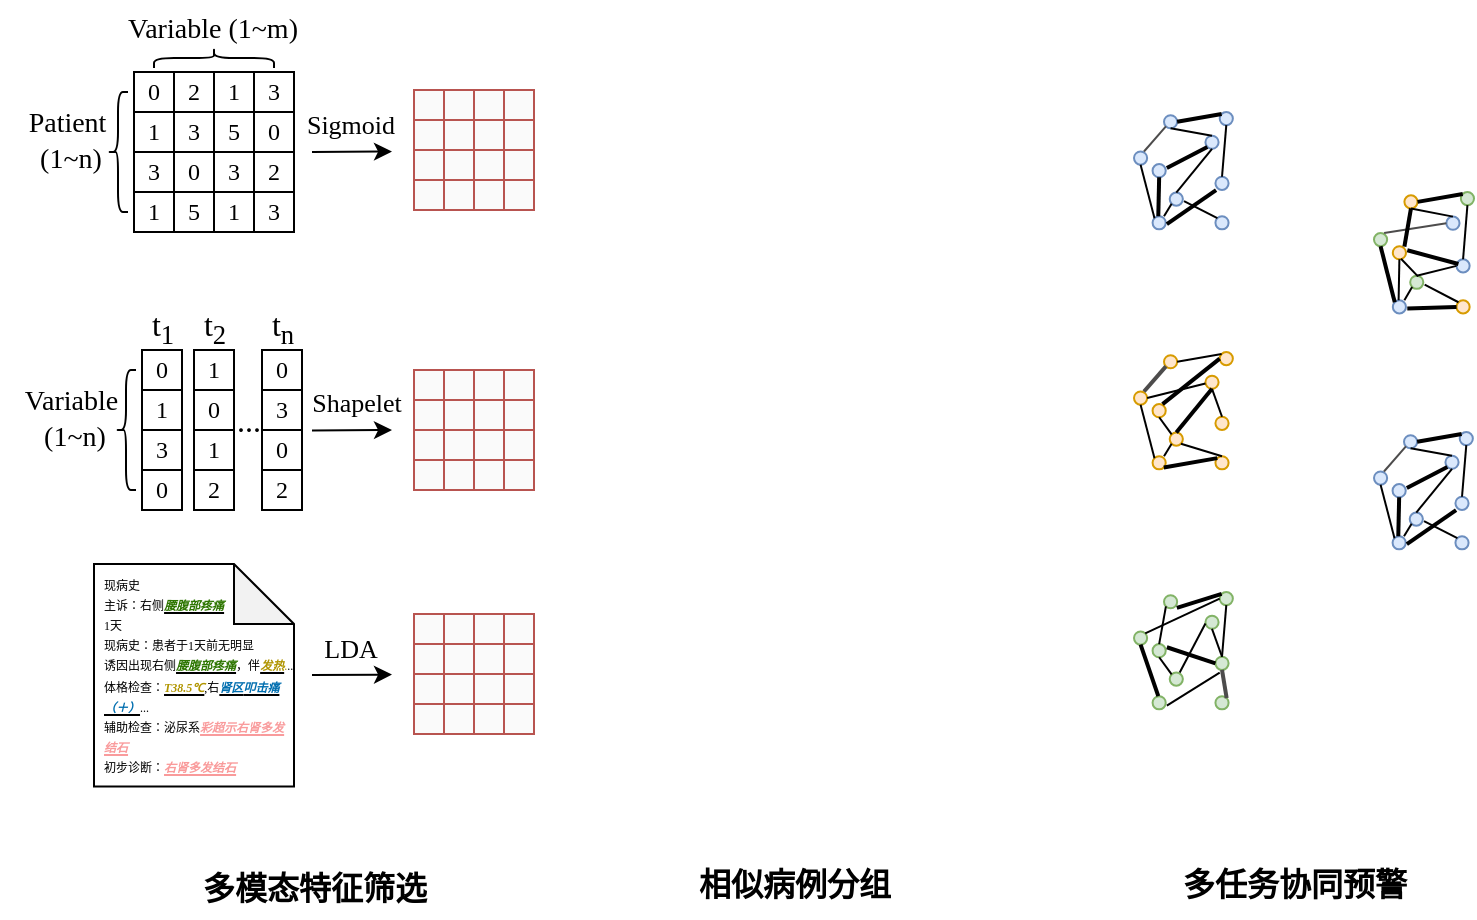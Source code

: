 <mxfile version="24.7.8">
  <diagram name="第 1 页" id="0Ec2PLDwrg9ha2cOhrA8">
    <mxGraphModel dx="694" dy="490" grid="1" gridSize="10" guides="1" tooltips="1" connect="1" arrows="1" fold="1" page="1" pageScale="1" pageWidth="1169" pageHeight="827" math="0" shadow="0">
      <root>
        <mxCell id="0" />
        <mxCell id="1" parent="0" />
        <mxCell id="I_1CauUJUONfPGQjCN1W-1" value="&lt;font size=&quot;1&quot; face=&quot;宋体&quot;&gt;&lt;b style=&quot;font-size: 16px;&quot;&gt;多模态特征筛选&lt;/b&gt;&lt;/font&gt;" style="text;html=1;align=center;verticalAlign=middle;resizable=0;points=[];autosize=1;strokeColor=none;fillColor=none;" vertex="1" parent="1">
          <mxGeometry x="120" y="553" width="140" height="30" as="geometry" />
        </mxCell>
        <mxCell id="I_1CauUJUONfPGQjCN1W-2" value="&lt;font size=&quot;1&quot; face=&quot;宋体&quot;&gt;&lt;b style=&quot;font-size: 16px;&quot;&gt;相似病例分组&lt;/b&gt;&lt;/font&gt;" style="text;html=1;align=center;verticalAlign=middle;resizable=0;points=[];autosize=1;strokeColor=none;fillColor=none;" vertex="1" parent="1">
          <mxGeometry x="370" y="551" width="120" height="30" as="geometry" />
        </mxCell>
        <mxCell id="I_1CauUJUONfPGQjCN1W-3" value="&lt;font size=&quot;1&quot; face=&quot;宋体&quot;&gt;&lt;b style=&quot;font-size: 16px;&quot;&gt;多任务协同预警&lt;/b&gt;&lt;/font&gt;" style="text;html=1;align=center;verticalAlign=middle;resizable=0;points=[];autosize=1;strokeColor=none;fillColor=none;" vertex="1" parent="1">
          <mxGeometry x="610" y="551" width="140" height="30" as="geometry" />
        </mxCell>
        <mxCell id="I_1CauUJUONfPGQjCN1W-113" value="" style="group;fontFamily=Times New Roman;" vertex="1" connectable="0" parent="1">
          <mxGeometry x="164" y="299" width="20" height="80" as="geometry" />
        </mxCell>
        <mxCell id="I_1CauUJUONfPGQjCN1W-114" value="0" style="rounded=0;whiteSpace=wrap;html=1;fontFamily=Times New Roman;" vertex="1" parent="I_1CauUJUONfPGQjCN1W-113">
          <mxGeometry width="20" height="20" as="geometry" />
        </mxCell>
        <mxCell id="I_1CauUJUONfPGQjCN1W-115" value="3" style="rounded=0;whiteSpace=wrap;html=1;fontFamily=Times New Roman;" vertex="1" parent="I_1CauUJUONfPGQjCN1W-113">
          <mxGeometry y="20" width="20" height="20" as="geometry" />
        </mxCell>
        <mxCell id="I_1CauUJUONfPGQjCN1W-116" value="0" style="rounded=0;whiteSpace=wrap;html=1;fontFamily=Times New Roman;" vertex="1" parent="I_1CauUJUONfPGQjCN1W-113">
          <mxGeometry y="40" width="20" height="20" as="geometry" />
        </mxCell>
        <mxCell id="I_1CauUJUONfPGQjCN1W-117" value="2" style="rounded=0;whiteSpace=wrap;html=1;fontFamily=Times New Roman;" vertex="1" parent="I_1CauUJUONfPGQjCN1W-113">
          <mxGeometry y="60" width="20" height="20" as="geometry" />
        </mxCell>
        <mxCell id="I_1CauUJUONfPGQjCN1W-86" value="0" style="rounded=0;whiteSpace=wrap;html=1;fontFamily=Times New Roman;" vertex="1" parent="1">
          <mxGeometry x="104" y="299" width="20" height="20" as="geometry" />
        </mxCell>
        <mxCell id="I_1CauUJUONfPGQjCN1W-100" value="1" style="rounded=0;whiteSpace=wrap;html=1;fontFamily=Times New Roman;" vertex="1" parent="1">
          <mxGeometry x="104" y="319" width="20" height="20" as="geometry" />
        </mxCell>
        <mxCell id="I_1CauUJUONfPGQjCN1W-101" value="3" style="rounded=0;whiteSpace=wrap;html=1;fontFamily=Times New Roman;" vertex="1" parent="1">
          <mxGeometry x="104" y="339" width="20" height="20" as="geometry" />
        </mxCell>
        <mxCell id="I_1CauUJUONfPGQjCN1W-102" value="0" style="rounded=0;whiteSpace=wrap;html=1;fontFamily=Times New Roman;" vertex="1" parent="1">
          <mxGeometry x="104" y="359" width="20" height="20" as="geometry" />
        </mxCell>
        <mxCell id="I_1CauUJUONfPGQjCN1W-108" value="" style="group;fontFamily=Times New Roman;" vertex="1" connectable="0" parent="1">
          <mxGeometry x="130" y="299" width="20" height="80" as="geometry" />
        </mxCell>
        <mxCell id="I_1CauUJUONfPGQjCN1W-109" value="1" style="rounded=0;whiteSpace=wrap;html=1;fontFamily=Times New Roman;" vertex="1" parent="I_1CauUJUONfPGQjCN1W-108">
          <mxGeometry width="20" height="20" as="geometry" />
        </mxCell>
        <mxCell id="I_1CauUJUONfPGQjCN1W-110" value="0" style="rounded=0;whiteSpace=wrap;html=1;fontFamily=Times New Roman;" vertex="1" parent="I_1CauUJUONfPGQjCN1W-108">
          <mxGeometry y="20" width="20" height="20" as="geometry" />
        </mxCell>
        <mxCell id="I_1CauUJUONfPGQjCN1W-111" value="1" style="rounded=0;whiteSpace=wrap;html=1;fontFamily=Times New Roman;" vertex="1" parent="I_1CauUJUONfPGQjCN1W-108">
          <mxGeometry y="40" width="20" height="20" as="geometry" />
        </mxCell>
        <mxCell id="I_1CauUJUONfPGQjCN1W-112" value="2" style="rounded=0;whiteSpace=wrap;html=1;fontFamily=Times New Roman;" vertex="1" parent="I_1CauUJUONfPGQjCN1W-108">
          <mxGeometry y="60" width="20" height="20" as="geometry" />
        </mxCell>
        <mxCell id="I_1CauUJUONfPGQjCN1W-122" value="&lt;font style=&quot;font-size: 16px;&quot; face=&quot;Times New Roman&quot;&gt;t&lt;sub&gt;1&lt;/sub&gt;&lt;/font&gt;" style="text;html=1;align=center;verticalAlign=middle;resizable=0;points=[];autosize=1;strokeColor=none;fillColor=none;" vertex="1" parent="1">
          <mxGeometry x="99" y="268" width="30" height="40" as="geometry" />
        </mxCell>
        <mxCell id="I_1CauUJUONfPGQjCN1W-123" value="&lt;font style=&quot;font-size: 16px;&quot;&gt;&lt;font style=&quot;font-size: 16px;&quot; face=&quot;Times New Roman&quot;&gt;t&lt;/font&gt;&lt;font style=&quot;font-size: 16px;&quot; face=&quot;Times New Roman&quot;&gt;&lt;sub style=&quot;&quot;&gt;2&lt;/sub&gt;&lt;/font&gt;&lt;/font&gt;" style="text;html=1;align=center;verticalAlign=middle;resizable=0;points=[];autosize=1;strokeColor=none;fillColor=none;" vertex="1" parent="1">
          <mxGeometry x="125" y="268" width="30" height="40" as="geometry" />
        </mxCell>
        <mxCell id="I_1CauUJUONfPGQjCN1W-124" value="&lt;font style=&quot;font-size: 16px;&quot;&gt;&lt;font style=&quot;font-size: 16px;&quot; face=&quot;Times New Roman&quot;&gt;t&lt;/font&gt;&lt;font style=&quot;font-size: 16px;&quot; face=&quot;Times New Roman&quot;&gt;&lt;sub style=&quot;&quot;&gt;n&lt;/sub&gt;&lt;/font&gt;&lt;/font&gt;" style="text;html=1;align=center;verticalAlign=middle;resizable=0;points=[];autosize=1;strokeColor=none;fillColor=none;" vertex="1" parent="1">
          <mxGeometry x="159" y="268" width="30" height="40" as="geometry" />
        </mxCell>
        <mxCell id="I_1CauUJUONfPGQjCN1W-125" value="&lt;font face=&quot;Times New Roman&quot;&gt;&lt;span style=&quot;font-size: 16px;&quot;&gt;...&lt;/span&gt;&lt;/font&gt;" style="text;html=1;align=center;verticalAlign=middle;resizable=0;points=[];autosize=1;strokeColor=none;fillColor=none;" vertex="1" parent="1">
          <mxGeometry x="137" y="319" width="40" height="30" as="geometry" />
        </mxCell>
        <mxCell id="I_1CauUJUONfPGQjCN1W-19" value="" style="shape=note;whiteSpace=wrap;html=1;backgroundOutline=1;darkOpacity=0.05;" vertex="1" parent="1">
          <mxGeometry x="80" y="406" width="100" height="111.22" as="geometry" />
        </mxCell>
        <mxCell id="I_1CauUJUONfPGQjCN1W-18" value="&lt;p style=&quot;margin-top: 0pt; margin-bottom: 0pt; margin-left: 0in; direction: ltr; unicode-bidi: embed; line-height: 170%; font-size: 6px;&quot;&gt;&lt;font face=&quot;宋体&quot; style=&quot;font-size: 6px;&quot;&gt;现病史&lt;/font&gt;&lt;/p&gt;&lt;p style=&quot;margin-top: 0pt; margin-bottom: 0pt; margin-left: 0in; direction: ltr; unicode-bidi: embed; line-height: 170%; font-size: 6px;&quot;&gt;&lt;font style=&quot;font-family: Srst9OHECPt7wxaIHF3h; background-color: initial;&quot;&gt;主诉：&lt;/font&gt;&lt;span style=&quot;font-family: Srst9OHECPt7wxaIHF3h; background-color: initial;&quot;&gt;右侧&lt;u&gt;&lt;b&gt;&lt;i&gt;&lt;font color=&quot;#2d7600&quot;&gt;腰腹部疼痛&lt;/font&gt;&lt;/i&gt;&lt;/b&gt;&lt;/u&gt;&lt;/span&gt;&lt;/p&gt;&lt;p style=&quot;margin-top: 0pt; margin-bottom: 0pt; margin-left: 0in; direction: ltr; unicode-bidi: embed; line-height: 170%; font-size: 6px;&quot;&gt;&lt;span style=&quot;font-family: Srst9OHECPt7wxaIHF3h; background-color: initial;&quot;&gt;1天&lt;/span&gt;&lt;br&gt;&lt;/p&gt;&lt;p style=&quot;margin-top: 0pt; margin-bottom: 0pt; margin-left: 0in; direction: ltr; unicode-bidi: embed; line-height: 170%; font-size: 6px;&quot;&gt;&lt;font face=&quot;Srst9OHECPt7wxaIHF3h&quot; style=&quot;font-size: 6px;&quot;&gt;&lt;font style=&quot;font-size: 6px;&quot;&gt;现病史：&lt;/font&gt;&lt;span style=&quot;background-color: initial;&quot;&gt;&lt;font style=&quot;font-size: 6px;&quot;&gt;患者于1天前无明显&lt;/font&gt;&lt;/span&gt;&lt;/font&gt;&lt;/p&gt;&lt;p style=&quot;margin-top: 0pt; margin-bottom: 0pt; margin-left: 0in; direction: ltr; unicode-bidi: embed; line-height: 170%; font-size: 6px;&quot;&gt;&lt;span style=&quot;background-color: initial;&quot;&gt;&lt;font face=&quot;Srst9OHECPt7wxaIHF3h&quot; style=&quot;font-size: 6px;&quot;&gt;诱因出现右侧&lt;i style=&quot;&quot;&gt;&lt;u style=&quot;&quot;&gt;&lt;b style=&quot;&quot;&gt;&lt;font style=&quot;font-size: 6px;&quot; color=&quot;#2d7600&quot;&gt;腰腹部疼痛&lt;/font&gt;&lt;/b&gt;&lt;/u&gt;&lt;/i&gt;，&lt;/font&gt;&lt;/span&gt;&lt;span style=&quot;font-family: Srst9OHECPt7wxaIHF3h; background-color: initial;&quot;&gt;伴&lt;i&gt;&lt;b&gt;&lt;u&gt;&lt;font color=&quot;#b09500&quot;&gt;发热&lt;/font&gt;&lt;/u&gt;&lt;/b&gt;&lt;/i&gt;&lt;/span&gt;&lt;span style=&quot;font-family: Srst9OHECPt7wxaIHF3h; background-color: initial;&quot;&gt;&lt;font color=&quot;#b09500&quot;&gt;.&lt;/font&gt;..&lt;/span&gt;&lt;/p&gt;&lt;p style=&quot;margin-top: 0pt; margin-bottom: 0pt; margin-left: 0in; direction: ltr; unicode-bidi: embed; line-height: 170%; font-size: 6px;&quot;&gt;&lt;font face=&quot;Srst9OHECPt7wxaIHF3h&quot; style=&quot;font-size: 6px;&quot;&gt;&lt;font style=&quot;background-color: initial; font-size: 6px;&quot;&gt;体格检查：&lt;/font&gt;&lt;span style=&quot;background-color: initial;&quot;&gt;&lt;font style=&quot;font-size: 6px;&quot;&gt;&lt;i style=&quot;&quot;&gt;&lt;u style=&quot;&quot;&gt;&lt;b style=&quot;&quot;&gt;&lt;font style=&quot;font-size: 6px;&quot; color=&quot;#b09500&quot;&gt;T38.5℃&lt;/font&gt;&lt;/b&gt;&lt;/u&gt;&lt;/i&gt;,&lt;/font&gt;&lt;/span&gt;&lt;span style=&quot;background-color: initial;&quot;&gt;&lt;font style=&quot;font-size: 6px;&quot;&gt;右&lt;b style=&quot;&quot;&gt;&lt;i style=&quot;&quot;&gt;&lt;u style=&quot;&quot;&gt;&lt;font style=&quot;font-size: 6px;&quot; color=&quot;#006eaf&quot;&gt;肾区&lt;/font&gt;&lt;/u&gt;&lt;/i&gt;&lt;/b&gt;&lt;/font&gt;&lt;/span&gt;&lt;/font&gt;&lt;b style=&quot;font-family: Srst9OHECPt7wxaIHF3h; background-color: initial;&quot;&gt;&lt;i&gt;&lt;u&gt;&lt;font color=&quot;#006eaf&quot;&gt;叩击痛&lt;/font&gt;&lt;/u&gt;&lt;/i&gt;&lt;/b&gt;&lt;/p&gt;&lt;p style=&quot;margin-top: 0pt; margin-bottom: 0pt; margin-left: 0in; direction: ltr; unicode-bidi: embed; line-height: 170%; font-size: 6px;&quot;&gt;&lt;b style=&quot;font-family: Srst9OHECPt7wxaIHF3h; background-color: initial;&quot;&gt;&lt;i&gt;&lt;u&gt;&lt;font color=&quot;#006eaf&quot;&gt;（＋）&lt;/font&gt;&lt;/u&gt;&lt;/i&gt;&lt;/b&gt;&lt;span style=&quot;font-family: Srst9OHECPt7wxaIHF3h; background-color: initial;&quot;&gt;...&lt;/span&gt;&lt;/p&gt;&lt;p style=&quot;margin-top: 0pt; margin-bottom: 0pt; margin-left: 0in; direction: ltr; unicode-bidi: embed; line-height: 170%; font-size: 6px;&quot;&gt;&lt;font face=&quot;Srst9OHECPt7wxaIHF3h&quot; style=&quot;font-size: 6px;&quot;&gt;&lt;font style=&quot;font-size: 6px;&quot;&gt;辅助检查：&lt;/font&gt;&lt;span style=&quot;background-color: initial;&quot;&gt;&lt;font style=&quot;font-size: 6px;&quot;&gt;泌尿系&lt;i style=&quot;&quot;&gt;&lt;b style=&quot;&quot;&gt;&lt;font style=&quot;font-size: 6px;&quot; color=&quot;#f99b9c&quot;&gt;&lt;u style=&quot;&quot;&gt;彩超示右肾&lt;/u&gt;&lt;/font&gt;&lt;/b&gt;&lt;/i&gt;&lt;/font&gt;&lt;/span&gt;&lt;/font&gt;&lt;i style=&quot;color: rgb(249, 155, 156); font-family: Srst9OHECPt7wxaIHF3h; background-color: initial;&quot;&gt;&lt;b&gt;&lt;u&gt;多发&lt;/u&gt;&lt;/b&gt;&lt;/i&gt;&lt;/p&gt;&lt;p style=&quot;margin-top: 0pt; margin-bottom: 0pt; margin-left: 0in; direction: ltr; unicode-bidi: embed; line-height: 170%; font-size: 6px;&quot;&gt;&lt;i style=&quot;color: rgb(249, 155, 156); font-family: Srst9OHECPt7wxaIHF3h; background-color: initial;&quot;&gt;&lt;b&gt;&lt;u&gt;结石&lt;/u&gt;&lt;/b&gt;&lt;/i&gt;&lt;/p&gt;&lt;p style=&quot;margin-top: 0pt; margin-bottom: 0pt; margin-left: 0in; direction: ltr; unicode-bidi: embed; line-height: 170%; font-size: 6px;&quot;&gt;&lt;font face=&quot;Srst9OHECPt7wxaIHF3h&quot; style=&quot;font-size: 6px;&quot;&gt;&lt;font style=&quot;font-size: 6px;&quot;&gt;初步诊断：&lt;/font&gt;&lt;span style=&quot;background-color: initial;&quot;&gt;&lt;font style=&quot;font-size: 6px;&quot; color=&quot;#f99a9a&quot;&gt;&lt;u style=&quot;&quot;&gt;&lt;i style=&quot;&quot;&gt;&lt;b style=&quot;&quot;&gt;右肾&lt;/b&gt;&lt;/i&gt;&lt;b style=&quot;&quot;&gt;&lt;i style=&quot;&quot;&gt;多发结石&lt;/i&gt;&lt;/b&gt;&lt;/u&gt;&lt;/font&gt;&lt;/span&gt;&lt;/font&gt;&lt;/p&gt;" style="text;html=1;align=left;verticalAlign=middle;resizable=0;points=[];autosize=1;strokeColor=none;fillColor=none;fontSize=7;" vertex="1" parent="1">
          <mxGeometry x="83" y="401.78" width="120" height="120" as="geometry" />
        </mxCell>
        <mxCell id="I_1CauUJUONfPGQjCN1W-227" value="" style="group;fillColor=#FFE6CC;strokeColor=#d79b00;" vertex="1" connectable="0" parent="1">
          <mxGeometry x="240" y="169" width="60" height="60" as="geometry" />
        </mxCell>
        <mxCell id="I_1CauUJUONfPGQjCN1W-149" value="" style="group;fillColor=#fafafa;strokeColor=#b85450;" vertex="1" connectable="0" parent="I_1CauUJUONfPGQjCN1W-227">
          <mxGeometry width="15" height="60" as="geometry" />
        </mxCell>
        <mxCell id="I_1CauUJUONfPGQjCN1W-150" value="" style="rounded=0;whiteSpace=wrap;html=1;fillColor=#fafafa;strokeColor=#b85450;" vertex="1" parent="I_1CauUJUONfPGQjCN1W-149">
          <mxGeometry y="15" width="15" height="15" as="geometry" />
        </mxCell>
        <mxCell id="I_1CauUJUONfPGQjCN1W-151" value="" style="rounded=0;whiteSpace=wrap;html=1;fillColor=#fafafa;strokeColor=#b85450;" vertex="1" parent="I_1CauUJUONfPGQjCN1W-149">
          <mxGeometry y="30" width="15" height="15" as="geometry" />
        </mxCell>
        <mxCell id="I_1CauUJUONfPGQjCN1W-152" value="" style="rounded=0;whiteSpace=wrap;html=1;fillColor=#fafafa;strokeColor=#b85450;" vertex="1" parent="I_1CauUJUONfPGQjCN1W-149">
          <mxGeometry y="45" width="15" height="15" as="geometry" />
        </mxCell>
        <mxCell id="I_1CauUJUONfPGQjCN1W-153" value="" style="rounded=0;whiteSpace=wrap;html=1;fillColor=#fafafa;strokeColor=#b85450;" vertex="1" parent="I_1CauUJUONfPGQjCN1W-149">
          <mxGeometry width="15" height="15" as="geometry" />
        </mxCell>
        <mxCell id="I_1CauUJUONfPGQjCN1W-154" value="" style="group;fillColor=#fafafa;strokeColor=#b85450;" vertex="1" connectable="0" parent="I_1CauUJUONfPGQjCN1W-227">
          <mxGeometry x="15" width="15" height="60" as="geometry" />
        </mxCell>
        <mxCell id="I_1CauUJUONfPGQjCN1W-155" value="" style="rounded=0;whiteSpace=wrap;html=1;fillColor=#fafafa;strokeColor=#b85450;" vertex="1" parent="I_1CauUJUONfPGQjCN1W-154">
          <mxGeometry y="15" width="15" height="15" as="geometry" />
        </mxCell>
        <mxCell id="I_1CauUJUONfPGQjCN1W-156" value="" style="rounded=0;whiteSpace=wrap;html=1;fillColor=#fafafa;strokeColor=#b85450;" vertex="1" parent="I_1CauUJUONfPGQjCN1W-154">
          <mxGeometry y="30" width="15" height="15" as="geometry" />
        </mxCell>
        <mxCell id="I_1CauUJUONfPGQjCN1W-157" value="" style="rounded=0;whiteSpace=wrap;html=1;fillColor=#fafafa;strokeColor=#b85450;" vertex="1" parent="I_1CauUJUONfPGQjCN1W-154">
          <mxGeometry y="45" width="15" height="15" as="geometry" />
        </mxCell>
        <mxCell id="I_1CauUJUONfPGQjCN1W-158" value="" style="rounded=0;whiteSpace=wrap;html=1;fillColor=#fafafa;strokeColor=#b85450;" vertex="1" parent="I_1CauUJUONfPGQjCN1W-154">
          <mxGeometry width="15" height="15" as="geometry" />
        </mxCell>
        <mxCell id="I_1CauUJUONfPGQjCN1W-159" value="" style="group;fillColor=#fafafa;strokeColor=#b85450;" vertex="1" connectable="0" parent="I_1CauUJUONfPGQjCN1W-227">
          <mxGeometry x="30" width="15" height="60" as="geometry" />
        </mxCell>
        <mxCell id="I_1CauUJUONfPGQjCN1W-160" value="" style="rounded=0;whiteSpace=wrap;html=1;fillColor=#fafafa;strokeColor=#b85450;" vertex="1" parent="I_1CauUJUONfPGQjCN1W-159">
          <mxGeometry y="15" width="15" height="15" as="geometry" />
        </mxCell>
        <mxCell id="I_1CauUJUONfPGQjCN1W-161" value="" style="rounded=0;whiteSpace=wrap;html=1;fillColor=#fafafa;strokeColor=#b85450;" vertex="1" parent="I_1CauUJUONfPGQjCN1W-159">
          <mxGeometry y="30" width="15" height="15" as="geometry" />
        </mxCell>
        <mxCell id="I_1CauUJUONfPGQjCN1W-162" value="" style="rounded=0;whiteSpace=wrap;html=1;fillColor=#fafafa;strokeColor=#b85450;" vertex="1" parent="I_1CauUJUONfPGQjCN1W-159">
          <mxGeometry y="45" width="15" height="15" as="geometry" />
        </mxCell>
        <mxCell id="I_1CauUJUONfPGQjCN1W-163" value="" style="rounded=0;whiteSpace=wrap;html=1;fillColor=#fafafa;strokeColor=#b85450;" vertex="1" parent="I_1CauUJUONfPGQjCN1W-159">
          <mxGeometry width="15" height="15" as="geometry" />
        </mxCell>
        <mxCell id="I_1CauUJUONfPGQjCN1W-164" value="" style="group;fillColor=#fafafa;strokeColor=#b85450;" vertex="1" connectable="0" parent="I_1CauUJUONfPGQjCN1W-227">
          <mxGeometry x="45" width="15" height="60" as="geometry" />
        </mxCell>
        <mxCell id="I_1CauUJUONfPGQjCN1W-165" value="" style="rounded=0;whiteSpace=wrap;html=1;fillColor=#fafafa;strokeColor=#b85450;" vertex="1" parent="I_1CauUJUONfPGQjCN1W-164">
          <mxGeometry y="15" width="15" height="15" as="geometry" />
        </mxCell>
        <mxCell id="I_1CauUJUONfPGQjCN1W-166" value="" style="rounded=0;whiteSpace=wrap;html=1;fillColor=#fafafa;strokeColor=#b85450;" vertex="1" parent="I_1CauUJUONfPGQjCN1W-164">
          <mxGeometry y="30" width="15" height="15" as="geometry" />
        </mxCell>
        <mxCell id="I_1CauUJUONfPGQjCN1W-167" value="" style="rounded=0;whiteSpace=wrap;html=1;fillColor=#fafafa;strokeColor=#b85450;" vertex="1" parent="I_1CauUJUONfPGQjCN1W-164">
          <mxGeometry y="45" width="15" height="15" as="geometry" />
        </mxCell>
        <mxCell id="I_1CauUJUONfPGQjCN1W-168" value="" style="rounded=0;whiteSpace=wrap;html=1;fillColor=#fafafa;strokeColor=#b85450;" vertex="1" parent="I_1CauUJUONfPGQjCN1W-164">
          <mxGeometry width="15" height="15" as="geometry" />
        </mxCell>
        <mxCell id="I_1CauUJUONfPGQjCN1W-228" value="" style="group" vertex="1" connectable="0" parent="1">
          <mxGeometry x="240" y="309" width="60" height="60" as="geometry" />
        </mxCell>
        <mxCell id="I_1CauUJUONfPGQjCN1W-229" value="" style="group;fillColor=#fafafa;strokeColor=#b85450;" vertex="1" connectable="0" parent="I_1CauUJUONfPGQjCN1W-228">
          <mxGeometry width="15" height="60" as="geometry" />
        </mxCell>
        <mxCell id="I_1CauUJUONfPGQjCN1W-230" value="" style="rounded=0;whiteSpace=wrap;html=1;fillColor=#fafafa;strokeColor=#b85450;" vertex="1" parent="I_1CauUJUONfPGQjCN1W-229">
          <mxGeometry y="15" width="15" height="15" as="geometry" />
        </mxCell>
        <mxCell id="I_1CauUJUONfPGQjCN1W-231" value="" style="rounded=0;whiteSpace=wrap;html=1;fillColor=#fafafa;strokeColor=#b85450;" vertex="1" parent="I_1CauUJUONfPGQjCN1W-229">
          <mxGeometry y="30" width="15" height="15" as="geometry" />
        </mxCell>
        <mxCell id="I_1CauUJUONfPGQjCN1W-232" value="" style="rounded=0;whiteSpace=wrap;html=1;fillColor=#fafafa;strokeColor=#b85450;" vertex="1" parent="I_1CauUJUONfPGQjCN1W-229">
          <mxGeometry y="45" width="15" height="15" as="geometry" />
        </mxCell>
        <mxCell id="I_1CauUJUONfPGQjCN1W-233" value="" style="rounded=0;whiteSpace=wrap;html=1;fillColor=#fafafa;strokeColor=#b85450;" vertex="1" parent="I_1CauUJUONfPGQjCN1W-229">
          <mxGeometry width="15" height="15" as="geometry" />
        </mxCell>
        <mxCell id="I_1CauUJUONfPGQjCN1W-234" value="" style="group;fillColor=#fafafa;strokeColor=#b85450;" vertex="1" connectable="0" parent="I_1CauUJUONfPGQjCN1W-228">
          <mxGeometry x="15" width="15" height="60" as="geometry" />
        </mxCell>
        <mxCell id="I_1CauUJUONfPGQjCN1W-235" value="" style="rounded=0;whiteSpace=wrap;html=1;fillColor=#fafafa;strokeColor=#b85450;" vertex="1" parent="I_1CauUJUONfPGQjCN1W-234">
          <mxGeometry y="15" width="15" height="15" as="geometry" />
        </mxCell>
        <mxCell id="I_1CauUJUONfPGQjCN1W-236" value="" style="rounded=0;whiteSpace=wrap;html=1;fillColor=#fafafa;strokeColor=#b85450;" vertex="1" parent="I_1CauUJUONfPGQjCN1W-234">
          <mxGeometry y="30" width="15" height="15" as="geometry" />
        </mxCell>
        <mxCell id="I_1CauUJUONfPGQjCN1W-237" value="" style="rounded=0;whiteSpace=wrap;html=1;fillColor=#fafafa;strokeColor=#b85450;" vertex="1" parent="I_1CauUJUONfPGQjCN1W-234">
          <mxGeometry y="45" width="15" height="15" as="geometry" />
        </mxCell>
        <mxCell id="I_1CauUJUONfPGQjCN1W-238" value="" style="rounded=0;whiteSpace=wrap;html=1;fillColor=#fafafa;strokeColor=#b85450;" vertex="1" parent="I_1CauUJUONfPGQjCN1W-234">
          <mxGeometry width="15" height="15" as="geometry" />
        </mxCell>
        <mxCell id="I_1CauUJUONfPGQjCN1W-239" value="" style="group;fillColor=#fafafa;strokeColor=#b85450;" vertex="1" connectable="0" parent="I_1CauUJUONfPGQjCN1W-228">
          <mxGeometry x="30" width="15" height="60" as="geometry" />
        </mxCell>
        <mxCell id="I_1CauUJUONfPGQjCN1W-240" value="" style="rounded=0;whiteSpace=wrap;html=1;fillColor=#fafafa;strokeColor=#b85450;" vertex="1" parent="I_1CauUJUONfPGQjCN1W-239">
          <mxGeometry y="15" width="15" height="15" as="geometry" />
        </mxCell>
        <mxCell id="I_1CauUJUONfPGQjCN1W-241" value="" style="rounded=0;whiteSpace=wrap;html=1;fillColor=#fafafa;strokeColor=#b85450;" vertex="1" parent="I_1CauUJUONfPGQjCN1W-239">
          <mxGeometry y="30" width="15" height="15" as="geometry" />
        </mxCell>
        <mxCell id="I_1CauUJUONfPGQjCN1W-242" value="" style="rounded=0;whiteSpace=wrap;html=1;fillColor=#fafafa;strokeColor=#b85450;" vertex="1" parent="I_1CauUJUONfPGQjCN1W-239">
          <mxGeometry y="45" width="15" height="15" as="geometry" />
        </mxCell>
        <mxCell id="I_1CauUJUONfPGQjCN1W-243" value="" style="rounded=0;whiteSpace=wrap;html=1;fillColor=#fafafa;strokeColor=#b85450;" vertex="1" parent="I_1CauUJUONfPGQjCN1W-239">
          <mxGeometry width="15" height="15" as="geometry" />
        </mxCell>
        <mxCell id="I_1CauUJUONfPGQjCN1W-244" value="" style="group;fillColor=#fafafa;strokeColor=#b85450;" vertex="1" connectable="0" parent="I_1CauUJUONfPGQjCN1W-228">
          <mxGeometry x="45" width="15" height="60" as="geometry" />
        </mxCell>
        <mxCell id="I_1CauUJUONfPGQjCN1W-245" value="" style="rounded=0;whiteSpace=wrap;html=1;fillColor=#fafafa;strokeColor=#b85450;" vertex="1" parent="I_1CauUJUONfPGQjCN1W-244">
          <mxGeometry y="15" width="15" height="15" as="geometry" />
        </mxCell>
        <mxCell id="I_1CauUJUONfPGQjCN1W-246" value="" style="rounded=0;whiteSpace=wrap;html=1;fillColor=#fafafa;strokeColor=#b85450;" vertex="1" parent="I_1CauUJUONfPGQjCN1W-244">
          <mxGeometry y="30" width="15" height="15" as="geometry" />
        </mxCell>
        <mxCell id="I_1CauUJUONfPGQjCN1W-247" value="" style="rounded=0;whiteSpace=wrap;html=1;fillColor=#fafafa;strokeColor=#b85450;" vertex="1" parent="I_1CauUJUONfPGQjCN1W-244">
          <mxGeometry y="45" width="15" height="15" as="geometry" />
        </mxCell>
        <mxCell id="I_1CauUJUONfPGQjCN1W-248" value="" style="rounded=0;whiteSpace=wrap;html=1;fillColor=#fafafa;strokeColor=#b85450;" vertex="1" parent="I_1CauUJUONfPGQjCN1W-244">
          <mxGeometry width="15" height="15" as="geometry" />
        </mxCell>
        <mxCell id="I_1CauUJUONfPGQjCN1W-249" value="" style="group" vertex="1" connectable="0" parent="1">
          <mxGeometry x="240" y="431" width="60" height="60" as="geometry" />
        </mxCell>
        <mxCell id="I_1CauUJUONfPGQjCN1W-250" value="" style="group;fillColor=#fafafa;strokeColor=#b85450;" vertex="1" connectable="0" parent="I_1CauUJUONfPGQjCN1W-249">
          <mxGeometry width="15" height="60" as="geometry" />
        </mxCell>
        <mxCell id="I_1CauUJUONfPGQjCN1W-251" value="" style="rounded=0;whiteSpace=wrap;html=1;fillColor=#fafafa;strokeColor=#b85450;" vertex="1" parent="I_1CauUJUONfPGQjCN1W-250">
          <mxGeometry y="15" width="15" height="15" as="geometry" />
        </mxCell>
        <mxCell id="I_1CauUJUONfPGQjCN1W-252" value="" style="rounded=0;whiteSpace=wrap;html=1;fillColor=#fafafa;strokeColor=#b85450;" vertex="1" parent="I_1CauUJUONfPGQjCN1W-250">
          <mxGeometry y="30" width="15" height="15" as="geometry" />
        </mxCell>
        <mxCell id="I_1CauUJUONfPGQjCN1W-253" value="" style="rounded=0;whiteSpace=wrap;html=1;fillColor=#fafafa;strokeColor=#b85450;" vertex="1" parent="I_1CauUJUONfPGQjCN1W-250">
          <mxGeometry y="45" width="15" height="15" as="geometry" />
        </mxCell>
        <mxCell id="I_1CauUJUONfPGQjCN1W-254" value="" style="rounded=0;whiteSpace=wrap;html=1;fillColor=#fafafa;strokeColor=#b85450;" vertex="1" parent="I_1CauUJUONfPGQjCN1W-250">
          <mxGeometry width="15" height="15" as="geometry" />
        </mxCell>
        <mxCell id="I_1CauUJUONfPGQjCN1W-255" value="" style="group;fillColor=#fafafa;strokeColor=#b85450;" vertex="1" connectable="0" parent="I_1CauUJUONfPGQjCN1W-249">
          <mxGeometry x="15" width="15" height="60" as="geometry" />
        </mxCell>
        <mxCell id="I_1CauUJUONfPGQjCN1W-256" value="" style="rounded=0;whiteSpace=wrap;html=1;fillColor=#fafafa;strokeColor=#b85450;" vertex="1" parent="I_1CauUJUONfPGQjCN1W-255">
          <mxGeometry y="15" width="15" height="15" as="geometry" />
        </mxCell>
        <mxCell id="I_1CauUJUONfPGQjCN1W-257" value="" style="rounded=0;whiteSpace=wrap;html=1;fillColor=#fafafa;strokeColor=#b85450;" vertex="1" parent="I_1CauUJUONfPGQjCN1W-255">
          <mxGeometry y="30" width="15" height="15" as="geometry" />
        </mxCell>
        <mxCell id="I_1CauUJUONfPGQjCN1W-258" value="" style="rounded=0;whiteSpace=wrap;html=1;fillColor=#fafafa;strokeColor=#b85450;" vertex="1" parent="I_1CauUJUONfPGQjCN1W-255">
          <mxGeometry y="45" width="15" height="15" as="geometry" />
        </mxCell>
        <mxCell id="I_1CauUJUONfPGQjCN1W-259" value="" style="rounded=0;whiteSpace=wrap;html=1;fillColor=#fafafa;strokeColor=#b85450;" vertex="1" parent="I_1CauUJUONfPGQjCN1W-255">
          <mxGeometry width="15" height="15" as="geometry" />
        </mxCell>
        <mxCell id="I_1CauUJUONfPGQjCN1W-260" value="" style="group;fillColor=#fafafa;strokeColor=#b85450;" vertex="1" connectable="0" parent="I_1CauUJUONfPGQjCN1W-249">
          <mxGeometry x="30" width="15" height="60" as="geometry" />
        </mxCell>
        <mxCell id="I_1CauUJUONfPGQjCN1W-261" value="" style="rounded=0;whiteSpace=wrap;html=1;fillColor=#fafafa;strokeColor=#b85450;" vertex="1" parent="I_1CauUJUONfPGQjCN1W-260">
          <mxGeometry y="15" width="15" height="15" as="geometry" />
        </mxCell>
        <mxCell id="I_1CauUJUONfPGQjCN1W-262" value="" style="rounded=0;whiteSpace=wrap;html=1;fillColor=#fafafa;strokeColor=#b85450;" vertex="1" parent="I_1CauUJUONfPGQjCN1W-260">
          <mxGeometry y="30" width="15" height="15" as="geometry" />
        </mxCell>
        <mxCell id="I_1CauUJUONfPGQjCN1W-263" value="" style="rounded=0;whiteSpace=wrap;html=1;fillColor=#fafafa;strokeColor=#b85450;" vertex="1" parent="I_1CauUJUONfPGQjCN1W-260">
          <mxGeometry y="45" width="15" height="15" as="geometry" />
        </mxCell>
        <mxCell id="I_1CauUJUONfPGQjCN1W-264" value="" style="rounded=0;whiteSpace=wrap;html=1;fillColor=#fafafa;strokeColor=#b85450;" vertex="1" parent="I_1CauUJUONfPGQjCN1W-260">
          <mxGeometry width="15" height="15" as="geometry" />
        </mxCell>
        <mxCell id="I_1CauUJUONfPGQjCN1W-265" value="" style="group;fillColor=#fafafa;strokeColor=#b85450;" vertex="1" connectable="0" parent="I_1CauUJUONfPGQjCN1W-249">
          <mxGeometry x="45" width="15" height="60" as="geometry" />
        </mxCell>
        <mxCell id="I_1CauUJUONfPGQjCN1W-266" value="" style="rounded=0;whiteSpace=wrap;html=1;fillColor=#fafafa;strokeColor=#b85450;" vertex="1" parent="I_1CauUJUONfPGQjCN1W-265">
          <mxGeometry y="15" width="15" height="15" as="geometry" />
        </mxCell>
        <mxCell id="I_1CauUJUONfPGQjCN1W-267" value="" style="rounded=0;whiteSpace=wrap;html=1;fillColor=#fafafa;strokeColor=#b85450;" vertex="1" parent="I_1CauUJUONfPGQjCN1W-265">
          <mxGeometry y="30" width="15" height="15" as="geometry" />
        </mxCell>
        <mxCell id="I_1CauUJUONfPGQjCN1W-268" value="" style="rounded=0;whiteSpace=wrap;html=1;fillColor=#fafafa;strokeColor=#b85450;" vertex="1" parent="I_1CauUJUONfPGQjCN1W-265">
          <mxGeometry y="45" width="15" height="15" as="geometry" />
        </mxCell>
        <mxCell id="I_1CauUJUONfPGQjCN1W-269" value="" style="rounded=0;whiteSpace=wrap;html=1;fillColor=#fafafa;strokeColor=#b85450;" vertex="1" parent="I_1CauUJUONfPGQjCN1W-265">
          <mxGeometry width="15" height="15" as="geometry" />
        </mxCell>
        <mxCell id="I_1CauUJUONfPGQjCN1W-312" value="&lt;font style=&quot;font-size: 14px;&quot; face=&quot;Times New Roman&quot;&gt;Patient&amp;nbsp;&lt;/font&gt;&lt;div style=&quot;font-size: 14px;&quot;&gt;&lt;font style=&quot;font-size: 14px;&quot; face=&quot;Times New Roman&quot;&gt;(1~n)&lt;/font&gt;&lt;/div&gt;" style="text;html=1;align=center;verticalAlign=middle;resizable=0;points=[];autosize=1;strokeColor=none;fillColor=none;" vertex="1" parent="1">
          <mxGeometry x="33" y="170" width="70" height="50" as="geometry" />
        </mxCell>
        <mxCell id="I_1CauUJUONfPGQjCN1W-314" value="" style="shape=curlyBracket;whiteSpace=wrap;html=1;rounded=1;labelPosition=left;verticalLabelPosition=middle;align=right;verticalAlign=middle;rotation=0;" vertex="1" parent="1">
          <mxGeometry x="87" y="170" width="10" height="60" as="geometry" />
        </mxCell>
        <mxCell id="I_1CauUJUONfPGQjCN1W-319" value="" style="shape=curlyBracket;whiteSpace=wrap;html=1;rounded=1;labelPosition=left;verticalLabelPosition=middle;align=right;verticalAlign=middle;rotation=90;" vertex="1" parent="1">
          <mxGeometry x="135" y="123" width="10" height="60" as="geometry" />
        </mxCell>
        <mxCell id="I_1CauUJUONfPGQjCN1W-320" value="&lt;font style=&quot;font-size: 14px;&quot; face=&quot;Times New Roman&quot;&gt;Variable&amp;nbsp;&lt;/font&gt;&lt;span style=&quot;font-size: 14px; font-family: &amp;quot;Times New Roman&amp;quot;; background-color: initial;&quot;&gt;(1~m)&lt;/span&gt;" style="text;html=1;align=center;verticalAlign=middle;resizable=0;points=[];autosize=1;strokeColor=none;fillColor=none;" vertex="1" parent="1">
          <mxGeometry x="84" y="124" width="110" height="30" as="geometry" />
        </mxCell>
        <mxCell id="I_1CauUJUONfPGQjCN1W-322" value="&lt;span style=&quot;font-family: &amp;quot;Times New Roman&amp;quot;; font-size: 14px;&quot;&gt;Variable&lt;/span&gt;&lt;font style=&quot;font-size: 14px;&quot; face=&quot;Times New Roman&quot;&gt;&amp;nbsp;&lt;/font&gt;&lt;div style=&quot;font-size: 14px;&quot;&gt;&lt;font style=&quot;font-size: 14px;&quot; face=&quot;Times New Roman&quot;&gt;(1~n)&lt;/font&gt;&lt;/div&gt;" style="text;html=1;align=center;verticalAlign=middle;resizable=0;points=[];autosize=1;strokeColor=none;fillColor=none;" vertex="1" parent="1">
          <mxGeometry x="35" y="309" width="70" height="50" as="geometry" />
        </mxCell>
        <mxCell id="I_1CauUJUONfPGQjCN1W-323" value="" style="shape=curlyBracket;whiteSpace=wrap;html=1;rounded=1;labelPosition=left;verticalLabelPosition=middle;align=right;verticalAlign=middle;rotation=0;" vertex="1" parent="1">
          <mxGeometry x="91" y="309" width="10" height="60" as="geometry" />
        </mxCell>
        <mxCell id="I_1CauUJUONfPGQjCN1W-286" value="" style="group" vertex="1" connectable="0" parent="1">
          <mxGeometry x="120" y="160" width="20" height="100" as="geometry" />
        </mxCell>
        <mxCell id="I_1CauUJUONfPGQjCN1W-287" value="2" style="rounded=0;whiteSpace=wrap;html=1;fontFamily=Times New Roman;" vertex="1" parent="I_1CauUJUONfPGQjCN1W-286">
          <mxGeometry width="20" height="20" as="geometry" />
        </mxCell>
        <mxCell id="I_1CauUJUONfPGQjCN1W-288" value="3" style="rounded=0;whiteSpace=wrap;html=1;fontFamily=Times New Roman;" vertex="1" parent="I_1CauUJUONfPGQjCN1W-286">
          <mxGeometry y="20" width="20" height="20" as="geometry" />
        </mxCell>
        <mxCell id="I_1CauUJUONfPGQjCN1W-289" value="0" style="rounded=0;whiteSpace=wrap;html=1;fontFamily=Times New Roman;" vertex="1" parent="I_1CauUJUONfPGQjCN1W-286">
          <mxGeometry y="40" width="20" height="20" as="geometry" />
        </mxCell>
        <mxCell id="I_1CauUJUONfPGQjCN1W-290" value="5" style="rounded=0;whiteSpace=wrap;html=1;fontFamily=Times New Roman;" vertex="1" parent="I_1CauUJUONfPGQjCN1W-286">
          <mxGeometry y="60" width="20" height="20" as="geometry" />
        </mxCell>
        <mxCell id="I_1CauUJUONfPGQjCN1W-292" value="" style="group" vertex="1" connectable="0" parent="1">
          <mxGeometry x="140" y="160" width="20" height="120" as="geometry" />
        </mxCell>
        <mxCell id="I_1CauUJUONfPGQjCN1W-293" value="1" style="rounded=0;whiteSpace=wrap;html=1;fontFamily=Times New Roman;" vertex="1" parent="I_1CauUJUONfPGQjCN1W-292">
          <mxGeometry width="20" height="20" as="geometry" />
        </mxCell>
        <mxCell id="I_1CauUJUONfPGQjCN1W-294" value="5" style="rounded=0;whiteSpace=wrap;html=1;fontFamily=Times New Roman;" vertex="1" parent="I_1CauUJUONfPGQjCN1W-292">
          <mxGeometry y="20" width="20" height="20" as="geometry" />
        </mxCell>
        <mxCell id="I_1CauUJUONfPGQjCN1W-295" value="3" style="rounded=0;whiteSpace=wrap;html=1;fontFamily=Times New Roman;" vertex="1" parent="I_1CauUJUONfPGQjCN1W-292">
          <mxGeometry y="40" width="20" height="20" as="geometry" />
        </mxCell>
        <mxCell id="I_1CauUJUONfPGQjCN1W-296" value="1" style="rounded=0;whiteSpace=wrap;html=1;fontFamily=Times New Roman;" vertex="1" parent="I_1CauUJUONfPGQjCN1W-292">
          <mxGeometry y="60" width="20" height="20" as="geometry" />
        </mxCell>
        <mxCell id="I_1CauUJUONfPGQjCN1W-298" value="" style="group" vertex="1" connectable="0" parent="1">
          <mxGeometry x="160" y="160" width="20" height="100" as="geometry" />
        </mxCell>
        <mxCell id="I_1CauUJUONfPGQjCN1W-299" value="3" style="rounded=0;whiteSpace=wrap;html=1;fontFamily=Times New Roman;" vertex="1" parent="I_1CauUJUONfPGQjCN1W-298">
          <mxGeometry width="20" height="20" as="geometry" />
        </mxCell>
        <mxCell id="I_1CauUJUONfPGQjCN1W-300" value="0" style="rounded=0;whiteSpace=wrap;html=1;fontFamily=Times New Roman;" vertex="1" parent="I_1CauUJUONfPGQjCN1W-298">
          <mxGeometry y="20" width="20" height="20" as="geometry" />
        </mxCell>
        <mxCell id="I_1CauUJUONfPGQjCN1W-301" value="2" style="rounded=0;whiteSpace=wrap;html=1;fontFamily=Times New Roman;" vertex="1" parent="I_1CauUJUONfPGQjCN1W-298">
          <mxGeometry y="40" width="20" height="20" as="geometry" />
        </mxCell>
        <mxCell id="I_1CauUJUONfPGQjCN1W-302" value="3" style="rounded=0;whiteSpace=wrap;html=1;fontFamily=Times New Roman;" vertex="1" parent="I_1CauUJUONfPGQjCN1W-298">
          <mxGeometry y="60" width="20" height="20" as="geometry" />
        </mxCell>
        <mxCell id="I_1CauUJUONfPGQjCN1W-275" value="0" style="rounded=0;whiteSpace=wrap;html=1;fontFamily=Times New Roman;" vertex="1" parent="1">
          <mxGeometry x="100" y="160" width="20" height="20" as="geometry" />
        </mxCell>
        <mxCell id="I_1CauUJUONfPGQjCN1W-276" value="1" style="rounded=0;whiteSpace=wrap;html=1;fontFamily=Times New Roman;" vertex="1" parent="1">
          <mxGeometry x="100" y="180" width="20" height="20" as="geometry" />
        </mxCell>
        <mxCell id="I_1CauUJUONfPGQjCN1W-277" value="3" style="rounded=0;whiteSpace=wrap;html=1;fontFamily=Times New Roman;" vertex="1" parent="1">
          <mxGeometry x="100" y="200" width="20" height="20" as="geometry" />
        </mxCell>
        <mxCell id="I_1CauUJUONfPGQjCN1W-278" value="1" style="rounded=0;whiteSpace=wrap;html=1;fontFamily=Times New Roman;" vertex="1" parent="1">
          <mxGeometry x="100" y="220" width="20" height="20" as="geometry" />
        </mxCell>
        <mxCell id="I_1CauUJUONfPGQjCN1W-325" value="" style="endArrow=classic;html=1;rounded=0;entryX=0;entryY=0.25;entryDx=0;entryDy=0;" edge="1" parent="1">
          <mxGeometry width="50" height="50" relative="1" as="geometry">
            <mxPoint x="189" y="200" as="sourcePoint" />
            <mxPoint x="229" y="199.75" as="targetPoint" />
          </mxGeometry>
        </mxCell>
        <mxCell id="I_1CauUJUONfPGQjCN1W-326" value="&lt;font style=&quot;font-size: 13px;&quot; face=&quot;Times New Roman&quot;&gt;Sigmoid&lt;/font&gt;" style="edgeLabel;html=1;align=center;verticalAlign=middle;resizable=0;points=[];" vertex="1" connectable="0" parent="I_1CauUJUONfPGQjCN1W-325">
          <mxGeometry x="-0.222" y="9" relative="1" as="geometry">
            <mxPoint x="3" y="-5" as="offset" />
          </mxGeometry>
        </mxCell>
        <mxCell id="I_1CauUJUONfPGQjCN1W-328" value="" style="endArrow=classic;html=1;rounded=0;entryX=0;entryY=0.25;entryDx=0;entryDy=0;" edge="1" parent="1">
          <mxGeometry width="50" height="50" relative="1" as="geometry">
            <mxPoint x="189" y="339.25" as="sourcePoint" />
            <mxPoint x="229" y="339" as="targetPoint" />
          </mxGeometry>
        </mxCell>
        <mxCell id="I_1CauUJUONfPGQjCN1W-329" value="&lt;font face=&quot;Times New Roman&quot;&gt;&lt;span style=&quot;font-size: 13px;&quot;&gt;Shapelet&lt;/span&gt;&lt;/font&gt;" style="edgeLabel;html=1;align=center;verticalAlign=middle;resizable=0;points=[];" vertex="1" connectable="0" parent="I_1CauUJUONfPGQjCN1W-328">
          <mxGeometry x="-0.222" y="9" relative="1" as="geometry">
            <mxPoint x="6" y="-5" as="offset" />
          </mxGeometry>
        </mxCell>
        <mxCell id="I_1CauUJUONfPGQjCN1W-330" value="" style="endArrow=classic;html=1;rounded=0;entryX=0;entryY=0.25;entryDx=0;entryDy=0;" edge="1" parent="1">
          <mxGeometry width="50" height="50" relative="1" as="geometry">
            <mxPoint x="189" y="461.53" as="sourcePoint" />
            <mxPoint x="229" y="461.28" as="targetPoint" />
          </mxGeometry>
        </mxCell>
        <mxCell id="I_1CauUJUONfPGQjCN1W-331" value="&lt;font style=&quot;font-size: 13px;&quot; face=&quot;Times New Roman&quot;&gt;LDA&lt;/font&gt;" style="edgeLabel;html=1;align=center;verticalAlign=middle;resizable=0;points=[];" vertex="1" connectable="0" parent="I_1CauUJUONfPGQjCN1W-330">
          <mxGeometry x="-0.222" y="9" relative="1" as="geometry">
            <mxPoint x="3" y="-5" as="offset" />
          </mxGeometry>
        </mxCell>
        <mxCell id="I_1CauUJUONfPGQjCN1W-420" value="" style="group" vertex="1" connectable="0" parent="1">
          <mxGeometry x="600" y="300" width="50" height="60" as="geometry" />
        </mxCell>
        <mxCell id="I_1CauUJUONfPGQjCN1W-393" value="" style="group" vertex="1" connectable="0" parent="I_1CauUJUONfPGQjCN1W-420">
          <mxGeometry width="50" height="60" as="geometry" />
        </mxCell>
        <mxCell id="I_1CauUJUONfPGQjCN1W-394" value="" style="ellipse;whiteSpace=wrap;html=1;aspect=fixed;fillColor=#ffe6cc;strokeColor=#d79b00;" vertex="1" parent="I_1CauUJUONfPGQjCN1W-393">
          <mxGeometry y="19.737" width="6.579" height="6.579" as="geometry" />
        </mxCell>
        <mxCell id="I_1CauUJUONfPGQjCN1W-395" value="" style="ellipse;whiteSpace=wrap;html=1;aspect=fixed;fillColor=#ffe6cc;strokeColor=#d79b00;" vertex="1" parent="I_1CauUJUONfPGQjCN1W-393">
          <mxGeometry x="9.286" y="26.053" width="6.579" height="6.579" as="geometry" />
        </mxCell>
        <mxCell id="I_1CauUJUONfPGQjCN1W-396" value="" style="ellipse;whiteSpace=wrap;html=1;aspect=fixed;fillColor=#ffe6cc;strokeColor=#d79b00;" vertex="1" parent="I_1CauUJUONfPGQjCN1W-393">
          <mxGeometry x="9.286" y="52.105" width="6.579" height="6.579" as="geometry" />
        </mxCell>
        <mxCell id="I_1CauUJUONfPGQjCN1W-397" value="" style="ellipse;whiteSpace=wrap;html=1;aspect=fixed;fillColor=#ffe6cc;strokeColor=#d79b00;" vertex="1" parent="I_1CauUJUONfPGQjCN1W-393">
          <mxGeometry x="17.857" y="40.263" width="6.579" height="6.579" as="geometry" />
        </mxCell>
        <mxCell id="I_1CauUJUONfPGQjCN1W-398" value="" style="ellipse;whiteSpace=wrap;html=1;aspect=fixed;fillColor=#ffe6cc;strokeColor=#d79b00;" vertex="1" parent="I_1CauUJUONfPGQjCN1W-393">
          <mxGeometry x="15" y="1.579" width="6.579" height="6.579" as="geometry" />
        </mxCell>
        <mxCell id="I_1CauUJUONfPGQjCN1W-399" value="" style="ellipse;whiteSpace=wrap;html=1;aspect=fixed;fillColor=#ffe6cc;strokeColor=#d79b00;" vertex="1" parent="I_1CauUJUONfPGQjCN1W-393">
          <mxGeometry x="35.714" y="11.842" width="6.579" height="6.579" as="geometry" />
        </mxCell>
        <mxCell id="I_1CauUJUONfPGQjCN1W-400" value="" style="ellipse;whiteSpace=wrap;html=1;aspect=fixed;fillColor=#ffe6cc;strokeColor=#d79b00;" vertex="1" parent="I_1CauUJUONfPGQjCN1W-393">
          <mxGeometry x="40.714" y="52.105" width="6.579" height="6.579" as="geometry" />
        </mxCell>
        <mxCell id="I_1CauUJUONfPGQjCN1W-402" value="" style="ellipse;whiteSpace=wrap;html=1;aspect=fixed;fillColor=#ffe6cc;strokeColor=#d79b00;" vertex="1" parent="I_1CauUJUONfPGQjCN1W-393">
          <mxGeometry x="42.857" width="6.579" height="6.579" as="geometry" />
        </mxCell>
        <mxCell id="I_1CauUJUONfPGQjCN1W-401" value="" style="ellipse;whiteSpace=wrap;html=1;aspect=fixed;fillColor=#ffe6cc;strokeColor=#d79b00;" vertex="1" parent="I_1CauUJUONfPGQjCN1W-393">
          <mxGeometry x="40.714" y="32.368" width="6.579" height="6.579" as="geometry" />
        </mxCell>
        <mxCell id="I_1CauUJUONfPGQjCN1W-403" value="" style="endArrow=none;html=1;rounded=0;entryX=0;entryY=1;entryDx=0;entryDy=0;strokeWidth=2;strokeColor=#4d4c4c;" edge="1" parent="I_1CauUJUONfPGQjCN1W-393" target="I_1CauUJUONfPGQjCN1W-398">
          <mxGeometry width="50" height="50" relative="1" as="geometry">
            <mxPoint x="5" y="19.737" as="sourcePoint" />
            <mxPoint x="12.857" y="8.684" as="targetPoint" />
          </mxGeometry>
        </mxCell>
        <mxCell id="I_1CauUJUONfPGQjCN1W-404" value="" style="endArrow=none;html=1;rounded=0;entryX=0;entryY=0;entryDx=0;entryDy=0;exitX=0.5;exitY=1;exitDx=0;exitDy=0;" edge="1" parent="I_1CauUJUONfPGQjCN1W-393" source="I_1CauUJUONfPGQjCN1W-394" target="I_1CauUJUONfPGQjCN1W-396">
          <mxGeometry width="50" height="50" relative="1" as="geometry">
            <mxPoint x="5.714" y="32.368" as="sourcePoint" />
            <mxPoint x="41.429" y="-13.421" as="targetPoint" />
          </mxGeometry>
        </mxCell>
        <mxCell id="I_1CauUJUONfPGQjCN1W-406" value="" style="endArrow=none;html=1;rounded=0;exitX=0;exitY=1;exitDx=0;exitDy=0;" edge="1" parent="I_1CauUJUONfPGQjCN1W-393" source="I_1CauUJUONfPGQjCN1W-397">
          <mxGeometry width="50" height="50" relative="1" as="geometry">
            <mxPoint x="46.429" y="43.421" as="sourcePoint" />
            <mxPoint x="15" y="52.105" as="targetPoint" />
          </mxGeometry>
        </mxCell>
        <mxCell id="I_1CauUJUONfPGQjCN1W-407" value="" style="endArrow=none;html=1;rounded=0;exitX=0.5;exitY=0;exitDx=0;exitDy=0;entryX=0.5;entryY=1;entryDx=0;entryDy=0;strokeWidth=2;" edge="1" parent="I_1CauUJUONfPGQjCN1W-393" source="I_1CauUJUONfPGQjCN1W-397" target="I_1CauUJUONfPGQjCN1W-399">
          <mxGeometry width="50" height="50" relative="1" as="geometry">
            <mxPoint x="56.429" y="31.579" as="sourcePoint" />
            <mxPoint x="25" y="40.263" as="targetPoint" />
          </mxGeometry>
        </mxCell>
        <mxCell id="I_1CauUJUONfPGQjCN1W-408" value="" style="endArrow=none;html=1;rounded=0;exitX=0;exitY=0;exitDx=0;exitDy=0;strokeWidth=2;entryX=1;entryY=1;entryDx=0;entryDy=0;" edge="1" parent="I_1CauUJUONfPGQjCN1W-393" source="I_1CauUJUONfPGQjCN1W-400" target="I_1CauUJUONfPGQjCN1W-396">
          <mxGeometry width="50" height="50" relative="1" as="geometry">
            <mxPoint x="56.429" y="35.921" as="sourcePoint" />
            <mxPoint x="25" y="44.605" as="targetPoint" />
          </mxGeometry>
        </mxCell>
        <mxCell id="I_1CauUJUONfPGQjCN1W-411" value="" style="endArrow=none;html=1;rounded=0;entryX=0;entryY=0;entryDx=0;entryDy=0;exitX=1;exitY=0.5;exitDx=0;exitDy=0;strokeWidth=1;" edge="1" parent="I_1CauUJUONfPGQjCN1W-393" source="I_1CauUJUONfPGQjCN1W-398" target="I_1CauUJUONfPGQjCN1W-402">
          <mxGeometry width="50" height="50" relative="1" as="geometry">
            <mxPoint x="27.143" y="5.526" as="sourcePoint" />
            <mxPoint x="11.429" y="26.053" as="targetPoint" />
          </mxGeometry>
        </mxCell>
        <mxCell id="I_1CauUJUONfPGQjCN1W-412" value="" style="endArrow=none;html=1;rounded=0;entryX=0.5;entryY=1;entryDx=0;entryDy=0;strokeWidth=1;exitX=0;exitY=0;exitDx=0;exitDy=0;" edge="1" parent="I_1CauUJUONfPGQjCN1W-393" target="I_1CauUJUONfPGQjCN1W-395" source="I_1CauUJUONfPGQjCN1W-397">
          <mxGeometry width="50" height="50" relative="1" as="geometry">
            <mxPoint x="12.143" y="52.105" as="sourcePoint" />
            <mxPoint x="47.857" y="12.632" as="targetPoint" />
          </mxGeometry>
        </mxCell>
        <mxCell id="I_1CauUJUONfPGQjCN1W-416" value="" style="endArrow=none;html=1;rounded=0;entryX=0;entryY=0.5;entryDx=0;entryDy=0;strokeWidth=2;" edge="1" parent="I_1CauUJUONfPGQjCN1W-393" target="I_1CauUJUONfPGQjCN1W-402">
          <mxGeometry width="50" height="50" relative="1" as="geometry">
            <mxPoint x="14.286" y="26.053" as="sourcePoint" />
            <mxPoint x="50" y="-13.421" as="targetPoint" />
          </mxGeometry>
        </mxCell>
        <mxCell id="I_1CauUJUONfPGQjCN1W-418" value="" style="endArrow=none;html=1;rounded=0;entryX=0.5;entryY=0;entryDx=0;entryDy=0;exitX=0.5;exitY=1;exitDx=0;exitDy=0;" edge="1" parent="I_1CauUJUONfPGQjCN1W-393" source="I_1CauUJUONfPGQjCN1W-399" target="I_1CauUJUONfPGQjCN1W-401">
          <mxGeometry width="50" height="50" relative="1" as="geometry">
            <mxPoint x="42.857" y="78.947" as="sourcePoint" />
            <mxPoint x="78.571" y="39.474" as="targetPoint" />
          </mxGeometry>
        </mxCell>
        <mxCell id="I_1CauUJUONfPGQjCN1W-419" value="" style="endArrow=none;html=1;rounded=0;entryX=0.5;entryY=0;entryDx=0;entryDy=0;exitX=1;exitY=1;exitDx=0;exitDy=0;" edge="1" parent="I_1CauUJUONfPGQjCN1W-393" source="I_1CauUJUONfPGQjCN1W-397" target="I_1CauUJUONfPGQjCN1W-400">
          <mxGeometry width="50" height="50" relative="1" as="geometry">
            <mxPoint x="44.286" y="39.474" as="sourcePoint" />
            <mxPoint x="64.286" y="7.105" as="targetPoint" />
          </mxGeometry>
        </mxCell>
        <mxCell id="I_1CauUJUONfPGQjCN1W-415" value="" style="endArrow=none;html=1;rounded=0;exitX=1;exitY=0.5;exitDx=0;exitDy=0;" edge="1" parent="I_1CauUJUONfPGQjCN1W-420" source="I_1CauUJUONfPGQjCN1W-394">
          <mxGeometry width="50" height="50" relative="1" as="geometry">
            <mxPoint x="42.857" y="78.947" as="sourcePoint" />
            <mxPoint x="35.714" y="15.789" as="targetPoint" />
          </mxGeometry>
        </mxCell>
        <mxCell id="I_1CauUJUONfPGQjCN1W-421" value="" style="group" vertex="1" connectable="0" parent="1">
          <mxGeometry x="600" y="420" width="50" height="60" as="geometry" />
        </mxCell>
        <mxCell id="I_1CauUJUONfPGQjCN1W-423" value="" style="ellipse;whiteSpace=wrap;html=1;aspect=fixed;fillColor=#d5e8d4;strokeColor=#82b366;" vertex="1" parent="I_1CauUJUONfPGQjCN1W-421">
          <mxGeometry y="19.737" width="6.579" height="6.579" as="geometry" />
        </mxCell>
        <mxCell id="I_1CauUJUONfPGQjCN1W-424" value="" style="ellipse;whiteSpace=wrap;html=1;aspect=fixed;fillColor=#d5e8d4;strokeColor=#82b366;" vertex="1" parent="I_1CauUJUONfPGQjCN1W-421">
          <mxGeometry x="9.286" y="26.053" width="6.579" height="6.579" as="geometry" />
        </mxCell>
        <mxCell id="I_1CauUJUONfPGQjCN1W-425" value="" style="ellipse;whiteSpace=wrap;html=1;aspect=fixed;fillColor=#d5e8d4;strokeColor=#82b366;" vertex="1" parent="I_1CauUJUONfPGQjCN1W-421">
          <mxGeometry x="9.286" y="52.105" width="6.579" height="6.579" as="geometry" />
        </mxCell>
        <mxCell id="I_1CauUJUONfPGQjCN1W-426" value="" style="ellipse;whiteSpace=wrap;html=1;aspect=fixed;fillColor=#d5e8d4;strokeColor=#82b366;" vertex="1" parent="I_1CauUJUONfPGQjCN1W-421">
          <mxGeometry x="17.857" y="40.263" width="6.579" height="6.579" as="geometry" />
        </mxCell>
        <mxCell id="I_1CauUJUONfPGQjCN1W-427" value="" style="ellipse;whiteSpace=wrap;html=1;aspect=fixed;fillColor=#d5e8d4;strokeColor=#82b366;" vertex="1" parent="I_1CauUJUONfPGQjCN1W-421">
          <mxGeometry x="15" y="1.579" width="6.579" height="6.579" as="geometry" />
        </mxCell>
        <mxCell id="I_1CauUJUONfPGQjCN1W-428" value="" style="ellipse;whiteSpace=wrap;html=1;aspect=fixed;fillColor=#d5e8d4;strokeColor=#82b366;" vertex="1" parent="I_1CauUJUONfPGQjCN1W-421">
          <mxGeometry x="35.714" y="11.842" width="6.579" height="6.579" as="geometry" />
        </mxCell>
        <mxCell id="I_1CauUJUONfPGQjCN1W-429" value="" style="ellipse;whiteSpace=wrap;html=1;aspect=fixed;fillColor=#d5e8d4;strokeColor=#82b366;" vertex="1" parent="I_1CauUJUONfPGQjCN1W-421">
          <mxGeometry x="40.714" y="52.105" width="6.579" height="6.579" as="geometry" />
        </mxCell>
        <mxCell id="I_1CauUJUONfPGQjCN1W-430" value="" style="ellipse;whiteSpace=wrap;html=1;aspect=fixed;fillColor=#d5e8d4;strokeColor=#82b366;" vertex="1" parent="I_1CauUJUONfPGQjCN1W-421">
          <mxGeometry x="42.857" width="6.579" height="6.579" as="geometry" />
        </mxCell>
        <mxCell id="I_1CauUJUONfPGQjCN1W-431" value="" style="ellipse;whiteSpace=wrap;html=1;aspect=fixed;fillColor=#d5e8d4;strokeColor=#82b366;" vertex="1" parent="I_1CauUJUONfPGQjCN1W-421">
          <mxGeometry x="40.714" y="32.368" width="6.579" height="6.579" as="geometry" />
        </mxCell>
        <mxCell id="I_1CauUJUONfPGQjCN1W-432" value="" style="endArrow=none;html=1;rounded=0;entryX=0.5;entryY=1;entryDx=0;entryDy=0;strokeWidth=2;strokeColor=#4d4c4c;exitX=1;exitY=0;exitDx=0;exitDy=0;" edge="1" parent="I_1CauUJUONfPGQjCN1W-421" target="I_1CauUJUONfPGQjCN1W-431" source="I_1CauUJUONfPGQjCN1W-429">
          <mxGeometry width="50" height="50" relative="1" as="geometry">
            <mxPoint x="5" y="19.737" as="sourcePoint" />
            <mxPoint x="12.857" y="8.684" as="targetPoint" />
          </mxGeometry>
        </mxCell>
        <mxCell id="I_1CauUJUONfPGQjCN1W-433" value="" style="endArrow=none;html=1;rounded=0;entryX=0.5;entryY=0;entryDx=0;entryDy=0;exitX=0.5;exitY=1;exitDx=0;exitDy=0;" edge="1" parent="I_1CauUJUONfPGQjCN1W-421" source="I_1CauUJUONfPGQjCN1W-430" target="I_1CauUJUONfPGQjCN1W-431">
          <mxGeometry width="50" height="50" relative="1" as="geometry">
            <mxPoint x="5.714" y="32.368" as="sourcePoint" />
            <mxPoint x="41.429" y="-13.421" as="targetPoint" />
          </mxGeometry>
        </mxCell>
        <mxCell id="I_1CauUJUONfPGQjCN1W-434" value="" style="endArrow=none;html=1;rounded=0;entryX=0;entryY=0.5;entryDx=0;entryDy=0;" edge="1" parent="I_1CauUJUONfPGQjCN1W-421">
          <mxGeometry width="50" height="50" relative="1" as="geometry">
            <mxPoint x="35.714" y="15.789" as="sourcePoint" />
            <mxPoint x="22.857" y="40.263" as="targetPoint" />
            <Array as="points" />
          </mxGeometry>
        </mxCell>
        <mxCell id="I_1CauUJUONfPGQjCN1W-435" value="" style="endArrow=none;html=1;rounded=0;exitX=0;exitY=0;exitDx=0;exitDy=0;strokeWidth=2;" edge="1" parent="I_1CauUJUONfPGQjCN1W-421" source="I_1CauUJUONfPGQjCN1W-430">
          <mxGeometry width="50" height="50" relative="1" as="geometry">
            <mxPoint x="56.429" y="31.579" as="sourcePoint" />
            <mxPoint x="21.429" y="7.895" as="targetPoint" />
          </mxGeometry>
        </mxCell>
        <mxCell id="I_1CauUJUONfPGQjCN1W-437" value="" style="endArrow=none;html=1;rounded=0;entryX=0.5;entryY=0;entryDx=0;entryDy=0;strokeWidth=1;exitX=0;exitY=1;exitDx=0;exitDy=0;" edge="1" parent="I_1CauUJUONfPGQjCN1W-421" source="I_1CauUJUONfPGQjCN1W-427" target="I_1CauUJUONfPGQjCN1W-424">
          <mxGeometry width="50" height="50" relative="1" as="geometry">
            <mxPoint x="18.571" y="15.789" as="sourcePoint" />
            <mxPoint x="11.429" y="26.053" as="targetPoint" />
          </mxGeometry>
        </mxCell>
        <mxCell id="I_1CauUJUONfPGQjCN1W-438" value="" style="endArrow=none;html=1;rounded=0;entryX=0.5;entryY=1;entryDx=0;entryDy=0;strokeWidth=1;exitX=0;exitY=0;exitDx=0;exitDy=0;" edge="1" parent="I_1CauUJUONfPGQjCN1W-421" source="I_1CauUJUONfPGQjCN1W-426" target="I_1CauUJUONfPGQjCN1W-424">
          <mxGeometry width="50" height="50" relative="1" as="geometry">
            <mxPoint x="12.143" y="52.105" as="sourcePoint" />
            <mxPoint x="47.857" y="12.632" as="targetPoint" />
          </mxGeometry>
        </mxCell>
        <mxCell id="I_1CauUJUONfPGQjCN1W-439" value="" style="endArrow=none;html=1;rounded=0;entryX=0;entryY=0.5;entryDx=0;entryDy=0;strokeWidth=1;exitX=1;exitY=0;exitDx=0;exitDy=0;" edge="1" parent="I_1CauUJUONfPGQjCN1W-421" target="I_1CauUJUONfPGQjCN1W-430" source="I_1CauUJUONfPGQjCN1W-423">
          <mxGeometry width="50" height="50" relative="1" as="geometry">
            <mxPoint x="14.286" y="26.053" as="sourcePoint" />
            <mxPoint x="50" y="-13.421" as="targetPoint" />
          </mxGeometry>
        </mxCell>
        <mxCell id="I_1CauUJUONfPGQjCN1W-440" value="" style="endArrow=none;html=1;rounded=0;entryX=0.5;entryY=0;entryDx=0;entryDy=0;exitX=0.5;exitY=1;exitDx=0;exitDy=0;" edge="1" parent="I_1CauUJUONfPGQjCN1W-421" source="I_1CauUJUONfPGQjCN1W-428" target="I_1CauUJUONfPGQjCN1W-431">
          <mxGeometry width="50" height="50" relative="1" as="geometry">
            <mxPoint x="42.857" y="78.947" as="sourcePoint" />
            <mxPoint x="78.571" y="39.474" as="targetPoint" />
          </mxGeometry>
        </mxCell>
        <mxCell id="I_1CauUJUONfPGQjCN1W-444" value="" style="endArrow=none;html=1;rounded=0;" edge="1" parent="I_1CauUJUONfPGQjCN1W-421">
          <mxGeometry width="50" height="50" relative="1" as="geometry">
            <mxPoint x="16.429" y="56.842" as="sourcePoint" />
            <mxPoint x="42.857" y="40.263" as="targetPoint" />
          </mxGeometry>
        </mxCell>
        <mxCell id="I_1CauUJUONfPGQjCN1W-446" value="" style="endArrow=none;html=1;rounded=0;entryX=0;entryY=0.5;entryDx=0;entryDy=0;strokeWidth=2;" edge="1" parent="I_1CauUJUONfPGQjCN1W-421" target="I_1CauUJUONfPGQjCN1W-431">
          <mxGeometry width="50" height="50" relative="1" as="geometry">
            <mxPoint x="16.429" y="27.632" as="sourcePoint" />
            <mxPoint x="52.143" y="-11.842" as="targetPoint" />
          </mxGeometry>
        </mxCell>
        <mxCell id="I_1CauUJUONfPGQjCN1W-447" value="" style="endArrow=none;html=1;rounded=0;entryX=0.5;entryY=1;entryDx=0;entryDy=0;strokeWidth=2;" edge="1" parent="I_1CauUJUONfPGQjCN1W-421" target="I_1CauUJUONfPGQjCN1W-423">
          <mxGeometry width="50" height="50" relative="1" as="geometry">
            <mxPoint x="12.143" y="52.105" as="sourcePoint" />
            <mxPoint x="47.857" y="12.632" as="targetPoint" />
          </mxGeometry>
        </mxCell>
        <mxCell id="I_1CauUJUONfPGQjCN1W-473" value="" style="group" vertex="1" connectable="0" parent="1">
          <mxGeometry x="600" y="180" width="50" height="60" as="geometry" />
        </mxCell>
        <mxCell id="I_1CauUJUONfPGQjCN1W-339" value="" style="ellipse;whiteSpace=wrap;html=1;aspect=fixed;fillColor=#dae8fc;strokeColor=#6c8ebf;container=0;" vertex="1" parent="I_1CauUJUONfPGQjCN1W-473">
          <mxGeometry y="19.737" width="6.579" height="6.579" as="geometry" />
        </mxCell>
        <mxCell id="I_1CauUJUONfPGQjCN1W-342" value="" style="ellipse;whiteSpace=wrap;html=1;aspect=fixed;fillColor=#dae8fc;strokeColor=#6c8ebf;container=0;" vertex="1" parent="I_1CauUJUONfPGQjCN1W-473">
          <mxGeometry x="9.286" y="26.053" width="6.579" height="6.579" as="geometry" />
        </mxCell>
        <mxCell id="I_1CauUJUONfPGQjCN1W-343" value="" style="ellipse;whiteSpace=wrap;html=1;aspect=fixed;fillColor=#dae8fc;strokeColor=#6c8ebf;container=0;" vertex="1" parent="I_1CauUJUONfPGQjCN1W-473">
          <mxGeometry x="9.286" y="52.105" width="6.579" height="6.579" as="geometry" />
        </mxCell>
        <mxCell id="I_1CauUJUONfPGQjCN1W-344" value="" style="ellipse;whiteSpace=wrap;html=1;aspect=fixed;fillColor=#dae8fc;strokeColor=#6c8ebf;container=0;" vertex="1" parent="I_1CauUJUONfPGQjCN1W-473">
          <mxGeometry x="17.857" y="40.263" width="6.579" height="6.579" as="geometry" />
        </mxCell>
        <mxCell id="I_1CauUJUONfPGQjCN1W-345" value="" style="ellipse;whiteSpace=wrap;html=1;aspect=fixed;fillColor=#dae8fc;strokeColor=#6c8ebf;container=0;" vertex="1" parent="I_1CauUJUONfPGQjCN1W-473">
          <mxGeometry x="15" y="1.579" width="6.579" height="6.579" as="geometry" />
        </mxCell>
        <mxCell id="I_1CauUJUONfPGQjCN1W-347" value="" style="ellipse;whiteSpace=wrap;html=1;aspect=fixed;fillColor=#dae8fc;strokeColor=#6c8ebf;container=0;" vertex="1" parent="I_1CauUJUONfPGQjCN1W-473">
          <mxGeometry x="35.714" y="11.842" width="6.579" height="6.579" as="geometry" />
        </mxCell>
        <mxCell id="I_1CauUJUONfPGQjCN1W-348" value="" style="ellipse;whiteSpace=wrap;html=1;aspect=fixed;fillColor=#dae8fc;strokeColor=#6c8ebf;container=0;" vertex="1" parent="I_1CauUJUONfPGQjCN1W-473">
          <mxGeometry x="40.714" y="52.105" width="6.579" height="6.579" as="geometry" />
        </mxCell>
        <mxCell id="I_1CauUJUONfPGQjCN1W-349" value="" style="ellipse;whiteSpace=wrap;html=1;aspect=fixed;fillColor=#dae8fc;strokeColor=#6c8ebf;container=0;" vertex="1" parent="I_1CauUJUONfPGQjCN1W-473">
          <mxGeometry x="40.714" y="32.368" width="6.579" height="6.579" as="geometry" />
        </mxCell>
        <mxCell id="I_1CauUJUONfPGQjCN1W-350" value="" style="ellipse;whiteSpace=wrap;html=1;aspect=fixed;fillColor=#dae8fc;strokeColor=#6c8ebf;container=0;" vertex="1" parent="I_1CauUJUONfPGQjCN1W-473">
          <mxGeometry x="42.857" width="6.579" height="6.579" as="geometry" />
        </mxCell>
        <mxCell id="I_1CauUJUONfPGQjCN1W-351" value="" style="endArrow=none;html=1;rounded=0;entryX=0;entryY=1;entryDx=0;entryDy=0;strokeWidth=1;strokeColor=#4d4c4c;" edge="1" parent="I_1CauUJUONfPGQjCN1W-473" target="I_1CauUJUONfPGQjCN1W-345">
          <mxGeometry width="50" height="50" relative="1" as="geometry">
            <mxPoint x="5" y="19.737" as="sourcePoint" />
            <mxPoint x="12.857" y="8.684" as="targetPoint" />
          </mxGeometry>
        </mxCell>
        <mxCell id="I_1CauUJUONfPGQjCN1W-352" value="" style="endArrow=none;html=1;rounded=0;entryX=0;entryY=0;entryDx=0;entryDy=0;exitX=0.5;exitY=1;exitDx=0;exitDy=0;" edge="1" parent="I_1CauUJUONfPGQjCN1W-473" source="I_1CauUJUONfPGQjCN1W-339" target="I_1CauUJUONfPGQjCN1W-343">
          <mxGeometry width="50" height="50" relative="1" as="geometry">
            <mxPoint x="5.714" y="32.368" as="sourcePoint" />
            <mxPoint x="41.429" y="-13.421" as="targetPoint" />
          </mxGeometry>
        </mxCell>
        <mxCell id="I_1CauUJUONfPGQjCN1W-353" value="" style="endArrow=none;html=1;rounded=0;exitX=0;exitY=1;exitDx=0;exitDy=0;strokeWidth=2;" edge="1" parent="I_1CauUJUONfPGQjCN1W-473">
          <mxGeometry width="50" height="50" relative="1" as="geometry">
            <mxPoint x="41.046" y="39.107" as="sourcePoint" />
            <mxPoint x="16.429" y="56.053" as="targetPoint" />
          </mxGeometry>
        </mxCell>
        <mxCell id="I_1CauUJUONfPGQjCN1W-354" value="" style="endArrow=none;html=1;rounded=0;exitX=0;exitY=1;exitDx=0;exitDy=0;" edge="1" parent="I_1CauUJUONfPGQjCN1W-473" source="I_1CauUJUONfPGQjCN1W-344">
          <mxGeometry width="50" height="50" relative="1" as="geometry">
            <mxPoint x="46.429" y="43.421" as="sourcePoint" />
            <mxPoint x="15" y="52.105" as="targetPoint" />
          </mxGeometry>
        </mxCell>
        <mxCell id="I_1CauUJUONfPGQjCN1W-355" value="" style="endArrow=none;html=1;rounded=0;exitX=0.5;exitY=0;exitDx=0;exitDy=0;entryX=0.5;entryY=1;entryDx=0;entryDy=0;" edge="1" parent="I_1CauUJUONfPGQjCN1W-473" source="I_1CauUJUONfPGQjCN1W-344" target="I_1CauUJUONfPGQjCN1W-347">
          <mxGeometry width="50" height="50" relative="1" as="geometry">
            <mxPoint x="56.429" y="31.579" as="sourcePoint" />
            <mxPoint x="25" y="40.263" as="targetPoint" />
          </mxGeometry>
        </mxCell>
        <mxCell id="I_1CauUJUONfPGQjCN1W-356" value="" style="endArrow=none;html=1;rounded=0;exitX=0;exitY=0;exitDx=0;exitDy=0;" edge="1" parent="I_1CauUJUONfPGQjCN1W-473" source="I_1CauUJUONfPGQjCN1W-348">
          <mxGeometry width="50" height="50" relative="1" as="geometry">
            <mxPoint x="56.429" y="35.921" as="sourcePoint" />
            <mxPoint x="25" y="44.605" as="targetPoint" />
          </mxGeometry>
        </mxCell>
        <mxCell id="I_1CauUJUONfPGQjCN1W-357" value="" style="endArrow=none;html=1;rounded=0;exitX=0;exitY=1;exitDx=0;exitDy=0;strokeWidth=2;" edge="1" parent="I_1CauUJUONfPGQjCN1W-473" source="I_1CauUJUONfPGQjCN1W-347">
          <mxGeometry width="50" height="50" relative="1" as="geometry">
            <mxPoint x="34.286" y="19.737" as="sourcePoint" />
            <mxPoint x="16.429" y="28.026" as="targetPoint" />
          </mxGeometry>
        </mxCell>
        <mxCell id="I_1CauUJUONfPGQjCN1W-358" value="" style="endArrow=none;html=1;rounded=0;exitX=0.5;exitY=0;exitDx=0;exitDy=0;entryX=0.5;entryY=1;entryDx=0;entryDy=0;" edge="1" parent="I_1CauUJUONfPGQjCN1W-473" source="I_1CauUJUONfPGQjCN1W-347" target="I_1CauUJUONfPGQjCN1W-345">
          <mxGeometry width="50" height="50" relative="1" as="geometry">
            <mxPoint x="42.857" y="17.368" as="sourcePoint" />
            <mxPoint x="12.857" y="26.053" as="targetPoint" />
          </mxGeometry>
        </mxCell>
        <mxCell id="I_1CauUJUONfPGQjCN1W-359" value="" style="endArrow=none;html=1;rounded=0;entryX=0;entryY=0;entryDx=0;entryDy=0;exitX=1;exitY=0.5;exitDx=0;exitDy=0;strokeWidth=2;" edge="1" parent="I_1CauUJUONfPGQjCN1W-473" source="I_1CauUJUONfPGQjCN1W-345" target="I_1CauUJUONfPGQjCN1W-350">
          <mxGeometry width="50" height="50" relative="1" as="geometry">
            <mxPoint x="27.143" y="5.526" as="sourcePoint" />
            <mxPoint x="11.429" y="26.053" as="targetPoint" />
          </mxGeometry>
        </mxCell>
        <mxCell id="I_1CauUJUONfPGQjCN1W-368" value="" style="endArrow=none;html=1;rounded=0;entryX=0.5;entryY=1;entryDx=0;entryDy=0;strokeWidth=2;" edge="1" parent="I_1CauUJUONfPGQjCN1W-473" target="I_1CauUJUONfPGQjCN1W-342">
          <mxGeometry width="50" height="50" relative="1" as="geometry">
            <mxPoint x="12.143" y="52.105" as="sourcePoint" />
            <mxPoint x="47.857" y="12.632" as="targetPoint" />
          </mxGeometry>
        </mxCell>
        <mxCell id="I_1CauUJUONfPGQjCN1W-371" value="" style="endArrow=none;html=1;rounded=0;entryX=0.5;entryY=1;entryDx=0;entryDy=0;exitX=0.5;exitY=0;exitDx=0;exitDy=0;" edge="1" parent="I_1CauUJUONfPGQjCN1W-473" source="I_1CauUJUONfPGQjCN1W-349" target="I_1CauUJUONfPGQjCN1W-350">
          <mxGeometry width="50" height="50" relative="1" as="geometry">
            <mxPoint x="47.857" y="32.368" as="sourcePoint" />
            <mxPoint x="83.571" y="-7.105" as="targetPoint" />
          </mxGeometry>
        </mxCell>
        <mxCell id="I_1CauUJUONfPGQjCN1W-545" value="" style="group" vertex="1" connectable="0" parent="1">
          <mxGeometry x="720" y="220" width="50" height="61" as="geometry" />
        </mxCell>
        <mxCell id="I_1CauUJUONfPGQjCN1W-542" value="" style="group" vertex="1" connectable="0" parent="I_1CauUJUONfPGQjCN1W-545">
          <mxGeometry width="50" height="61" as="geometry" />
        </mxCell>
        <mxCell id="I_1CauUJUONfPGQjCN1W-520" value="" style="ellipse;whiteSpace=wrap;html=1;aspect=fixed;fillColor=#d5e8d4;strokeColor=#82b366;container=0;" vertex="1" parent="I_1CauUJUONfPGQjCN1W-542">
          <mxGeometry y="20.516" width="6.574" height="6.574" as="geometry" />
        </mxCell>
        <mxCell id="I_1CauUJUONfPGQjCN1W-521" value="" style="ellipse;whiteSpace=wrap;html=1;aspect=fixed;fillColor=#ffe6cc;strokeColor=#d79b00;container=0;" vertex="1" parent="I_1CauUJUONfPGQjCN1W-542">
          <mxGeometry x="9.409" y="27.081" width="6.574" height="6.574" as="geometry" />
        </mxCell>
        <mxCell id="I_1CauUJUONfPGQjCN1W-522" value="" style="ellipse;whiteSpace=wrap;html=1;aspect=fixed;fillColor=#dae8fc;strokeColor=#6c8ebf;container=0;" vertex="1" parent="I_1CauUJUONfPGQjCN1W-542">
          <mxGeometry x="9.409" y="54.161" width="6.574" height="6.574" as="geometry" />
        </mxCell>
        <mxCell id="I_1CauUJUONfPGQjCN1W-523" value="" style="ellipse;whiteSpace=wrap;html=1;aspect=fixed;fillColor=#d5e8d4;strokeColor=#82b366;container=0;" vertex="1" parent="I_1CauUJUONfPGQjCN1W-542">
          <mxGeometry x="18.094" y="41.852" width="6.574" height="6.574" as="geometry" />
        </mxCell>
        <mxCell id="I_1CauUJUONfPGQjCN1W-524" value="" style="ellipse;whiteSpace=wrap;html=1;aspect=fixed;fillColor=#ffe6cc;strokeColor=#d79b00;container=0;" vertex="1" parent="I_1CauUJUONfPGQjCN1W-542">
          <mxGeometry x="15.199" y="1.641" width="6.574" height="6.574" as="geometry" />
        </mxCell>
        <mxCell id="I_1CauUJUONfPGQjCN1W-525" value="" style="ellipse;whiteSpace=wrap;html=1;aspect=fixed;fillColor=#dae8fc;strokeColor=#6c8ebf;container=0;" vertex="1" parent="I_1CauUJUONfPGQjCN1W-542">
          <mxGeometry x="36.189" y="12.309" width="6.574" height="6.574" as="geometry" />
        </mxCell>
        <mxCell id="I_1CauUJUONfPGQjCN1W-526" value="" style="ellipse;whiteSpace=wrap;html=1;aspect=fixed;fillColor=#ffe6cc;strokeColor=#d79b00;container=0;" vertex="1" parent="I_1CauUJUONfPGQjCN1W-542">
          <mxGeometry x="41.255" y="54.161" width="6.574" height="6.574" as="geometry" />
        </mxCell>
        <mxCell id="I_1CauUJUONfPGQjCN1W-527" value="" style="ellipse;whiteSpace=wrap;html=1;aspect=fixed;fillColor=#dae8fc;strokeColor=#6c8ebf;container=0;" vertex="1" parent="I_1CauUJUONfPGQjCN1W-542">
          <mxGeometry x="41.255" y="33.646" width="6.574" height="6.574" as="geometry" />
        </mxCell>
        <mxCell id="I_1CauUJUONfPGQjCN1W-528" value="" style="ellipse;whiteSpace=wrap;html=1;aspect=fixed;fillColor=#d5e8d4;strokeColor=#82b366;container=0;" vertex="1" parent="I_1CauUJUONfPGQjCN1W-542">
          <mxGeometry x="43.426" width="6.574" height="6.574" as="geometry" />
        </mxCell>
        <mxCell id="I_1CauUJUONfPGQjCN1W-529" value="" style="endArrow=none;html=1;rounded=0;entryX=0;entryY=0.5;entryDx=0;entryDy=0;strokeWidth=1;strokeColor=#4d4c4c;" edge="1" parent="I_1CauUJUONfPGQjCN1W-542" target="I_1CauUJUONfPGQjCN1W-525">
          <mxGeometry width="50" height="50" relative="1" as="geometry">
            <mxPoint x="5.066" y="20.516" as="sourcePoint" />
            <mxPoint x="13.028" y="9.027" as="targetPoint" />
          </mxGeometry>
        </mxCell>
        <mxCell id="I_1CauUJUONfPGQjCN1W-530" value="" style="endArrow=none;html=1;rounded=0;entryX=0;entryY=0;entryDx=0;entryDy=0;exitX=0.5;exitY=1;exitDx=0;exitDy=0;strokeWidth=2;" edge="1" parent="I_1CauUJUONfPGQjCN1W-542" source="I_1CauUJUONfPGQjCN1W-520" target="I_1CauUJUONfPGQjCN1W-522">
          <mxGeometry width="50" height="50" relative="1" as="geometry">
            <mxPoint x="5.79" y="33.646" as="sourcePoint" />
            <mxPoint x="41.979" y="-13.951" as="targetPoint" />
          </mxGeometry>
        </mxCell>
        <mxCell id="I_1CauUJUONfPGQjCN1W-531" value="" style="endArrow=none;html=1;rounded=0;exitX=0;exitY=0.5;exitDx=0;exitDy=0;strokeWidth=2;" edge="1" parent="I_1CauUJUONfPGQjCN1W-542" source="I_1CauUJUONfPGQjCN1W-526">
          <mxGeometry width="50" height="50" relative="1" as="geometry">
            <mxPoint x="41.591" y="40.65" as="sourcePoint" />
            <mxPoint x="16.647" y="58.265" as="targetPoint" />
          </mxGeometry>
        </mxCell>
        <mxCell id="I_1CauUJUONfPGQjCN1W-532" value="" style="endArrow=none;html=1;rounded=0;exitX=0;exitY=1;exitDx=0;exitDy=0;" edge="1" parent="I_1CauUJUONfPGQjCN1W-542" source="I_1CauUJUONfPGQjCN1W-523">
          <mxGeometry width="50" height="50" relative="1" as="geometry">
            <mxPoint x="47.045" y="45.135" as="sourcePoint" />
            <mxPoint x="15.199" y="54.161" as="targetPoint" />
          </mxGeometry>
        </mxCell>
        <mxCell id="I_1CauUJUONfPGQjCN1W-533" value="" style="endArrow=none;html=1;rounded=0;exitX=0.5;exitY=0;exitDx=0;exitDy=0;entryX=0;entryY=0.5;entryDx=0;entryDy=0;" edge="1" parent="I_1CauUJUONfPGQjCN1W-542" source="I_1CauUJUONfPGQjCN1W-523" target="I_1CauUJUONfPGQjCN1W-527">
          <mxGeometry width="50" height="50" relative="1" as="geometry">
            <mxPoint x="57.178" y="32.825" as="sourcePoint" />
            <mxPoint x="25.332" y="41.852" as="targetPoint" />
          </mxGeometry>
        </mxCell>
        <mxCell id="I_1CauUJUONfPGQjCN1W-534" value="" style="endArrow=none;html=1;rounded=0;exitX=0;exitY=0;exitDx=0;exitDy=0;" edge="1" parent="I_1CauUJUONfPGQjCN1W-542" source="I_1CauUJUONfPGQjCN1W-526">
          <mxGeometry width="50" height="50" relative="1" as="geometry">
            <mxPoint x="57.178" y="37.339" as="sourcePoint" />
            <mxPoint x="25.332" y="46.365" as="targetPoint" />
          </mxGeometry>
        </mxCell>
        <mxCell id="I_1CauUJUONfPGQjCN1W-535" value="" style="endArrow=none;html=1;rounded=0;strokeWidth=2;" edge="1" parent="I_1CauUJUONfPGQjCN1W-542">
          <mxGeometry width="50" height="50" relative="1" as="geometry">
            <mxPoint x="42.22" y="36.015" as="sourcePoint" />
            <mxPoint x="16.647" y="29.132" as="targetPoint" />
          </mxGeometry>
        </mxCell>
        <mxCell id="I_1CauUJUONfPGQjCN1W-536" value="" style="endArrow=none;html=1;rounded=0;exitX=0.5;exitY=0;exitDx=0;exitDy=0;entryX=0.5;entryY=1;entryDx=0;entryDy=0;" edge="1" parent="I_1CauUJUONfPGQjCN1W-542" source="I_1CauUJUONfPGQjCN1W-525" target="I_1CauUJUONfPGQjCN1W-524">
          <mxGeometry width="50" height="50" relative="1" as="geometry">
            <mxPoint x="43.426" y="18.054" as="sourcePoint" />
            <mxPoint x="13.028" y="27.081" as="targetPoint" />
          </mxGeometry>
        </mxCell>
        <mxCell id="I_1CauUJUONfPGQjCN1W-537" value="" style="endArrow=none;html=1;rounded=0;entryX=0;entryY=0;entryDx=0;entryDy=0;exitX=1;exitY=0.5;exitDx=0;exitDy=0;strokeWidth=2;" edge="1" parent="I_1CauUJUONfPGQjCN1W-542" source="I_1CauUJUONfPGQjCN1W-524" target="I_1CauUJUONfPGQjCN1W-528">
          <mxGeometry width="50" height="50" relative="1" as="geometry">
            <mxPoint x="27.503" y="5.744" as="sourcePoint" />
            <mxPoint x="11.58" y="27.081" as="targetPoint" />
          </mxGeometry>
        </mxCell>
        <mxCell id="I_1CauUJUONfPGQjCN1W-538" value="" style="endArrow=none;html=1;rounded=0;entryX=0.5;entryY=1;entryDx=0;entryDy=0;strokeWidth=1;" edge="1" parent="I_1CauUJUONfPGQjCN1W-542" target="I_1CauUJUONfPGQjCN1W-521">
          <mxGeometry width="50" height="50" relative="1" as="geometry">
            <mxPoint x="12.304" y="54.161" as="sourcePoint" />
            <mxPoint x="48.493" y="13.13" as="targetPoint" />
          </mxGeometry>
        </mxCell>
        <mxCell id="I_1CauUJUONfPGQjCN1W-539" value="" style="endArrow=none;html=1;rounded=0;entryX=0.5;entryY=1;entryDx=0;entryDy=0;exitX=0.5;exitY=0;exitDx=0;exitDy=0;" edge="1" parent="I_1CauUJUONfPGQjCN1W-542" source="I_1CauUJUONfPGQjCN1W-527" target="I_1CauUJUONfPGQjCN1W-528">
          <mxGeometry width="50" height="50" relative="1" as="geometry">
            <mxPoint x="48.493" y="33.646" as="sourcePoint" />
            <mxPoint x="84.681" y="-7.386" as="targetPoint" />
          </mxGeometry>
        </mxCell>
        <mxCell id="I_1CauUJUONfPGQjCN1W-543" value="" style="endArrow=none;html=1;rounded=0;entryX=0.5;entryY=1;entryDx=0;entryDy=0;strokeWidth=2;" edge="1" parent="I_1CauUJUONfPGQjCN1W-542" target="I_1CauUJUONfPGQjCN1W-524">
          <mxGeometry width="50" height="50" relative="1" as="geometry">
            <mxPoint x="15.199" y="27.354" as="sourcePoint" />
            <mxPoint x="57.419" y="-16.567" as="targetPoint" />
          </mxGeometry>
        </mxCell>
        <mxCell id="I_1CauUJUONfPGQjCN1W-544" value="" style="endArrow=none;html=1;rounded=0;" edge="1" parent="I_1CauUJUONfPGQjCN1W-545">
          <mxGeometry width="50" height="50" relative="1" as="geometry">
            <mxPoint x="21.954" y="42.164" as="sourcePoint" />
            <mxPoint x="13.51" y="33.38" as="targetPoint" />
          </mxGeometry>
        </mxCell>
        <mxCell id="I_1CauUJUONfPGQjCN1W-546" value="" style="group" vertex="1" connectable="0" parent="1">
          <mxGeometry x="720" y="340" width="50" height="60" as="geometry" />
        </mxCell>
        <mxCell id="I_1CauUJUONfPGQjCN1W-547" value="" style="ellipse;whiteSpace=wrap;html=1;aspect=fixed;fillColor=#dae8fc;strokeColor=#6c8ebf;container=0;" vertex="1" parent="I_1CauUJUONfPGQjCN1W-546">
          <mxGeometry y="19.737" width="6.579" height="6.579" as="geometry" />
        </mxCell>
        <mxCell id="I_1CauUJUONfPGQjCN1W-548" value="" style="ellipse;whiteSpace=wrap;html=1;aspect=fixed;fillColor=#dae8fc;strokeColor=#6c8ebf;container=0;" vertex="1" parent="I_1CauUJUONfPGQjCN1W-546">
          <mxGeometry x="9.286" y="26.053" width="6.579" height="6.579" as="geometry" />
        </mxCell>
        <mxCell id="I_1CauUJUONfPGQjCN1W-549" value="" style="ellipse;whiteSpace=wrap;html=1;aspect=fixed;fillColor=#dae8fc;strokeColor=#6c8ebf;container=0;" vertex="1" parent="I_1CauUJUONfPGQjCN1W-546">
          <mxGeometry x="9.286" y="52.105" width="6.579" height="6.579" as="geometry" />
        </mxCell>
        <mxCell id="I_1CauUJUONfPGQjCN1W-550" value="" style="ellipse;whiteSpace=wrap;html=1;aspect=fixed;fillColor=#dae8fc;strokeColor=#6c8ebf;container=0;" vertex="1" parent="I_1CauUJUONfPGQjCN1W-546">
          <mxGeometry x="17.857" y="40.263" width="6.579" height="6.579" as="geometry" />
        </mxCell>
        <mxCell id="I_1CauUJUONfPGQjCN1W-551" value="" style="ellipse;whiteSpace=wrap;html=1;aspect=fixed;fillColor=#dae8fc;strokeColor=#6c8ebf;container=0;" vertex="1" parent="I_1CauUJUONfPGQjCN1W-546">
          <mxGeometry x="15" y="1.579" width="6.579" height="6.579" as="geometry" />
        </mxCell>
        <mxCell id="I_1CauUJUONfPGQjCN1W-552" value="" style="ellipse;whiteSpace=wrap;html=1;aspect=fixed;fillColor=#dae8fc;strokeColor=#6c8ebf;container=0;" vertex="1" parent="I_1CauUJUONfPGQjCN1W-546">
          <mxGeometry x="35.714" y="11.842" width="6.579" height="6.579" as="geometry" />
        </mxCell>
        <mxCell id="I_1CauUJUONfPGQjCN1W-553" value="" style="ellipse;whiteSpace=wrap;html=1;aspect=fixed;fillColor=#dae8fc;strokeColor=#6c8ebf;container=0;" vertex="1" parent="I_1CauUJUONfPGQjCN1W-546">
          <mxGeometry x="40.714" y="52.105" width="6.579" height="6.579" as="geometry" />
        </mxCell>
        <mxCell id="I_1CauUJUONfPGQjCN1W-554" value="" style="ellipse;whiteSpace=wrap;html=1;aspect=fixed;fillColor=#dae8fc;strokeColor=#6c8ebf;container=0;" vertex="1" parent="I_1CauUJUONfPGQjCN1W-546">
          <mxGeometry x="40.714" y="32.368" width="6.579" height="6.579" as="geometry" />
        </mxCell>
        <mxCell id="I_1CauUJUONfPGQjCN1W-555" value="" style="ellipse;whiteSpace=wrap;html=1;aspect=fixed;fillColor=#dae8fc;strokeColor=#6c8ebf;container=0;" vertex="1" parent="I_1CauUJUONfPGQjCN1W-546">
          <mxGeometry x="42.857" width="6.579" height="6.579" as="geometry" />
        </mxCell>
        <mxCell id="I_1CauUJUONfPGQjCN1W-556" value="" style="endArrow=none;html=1;rounded=0;entryX=0;entryY=1;entryDx=0;entryDy=0;strokeWidth=1;strokeColor=#4d4c4c;" edge="1" parent="I_1CauUJUONfPGQjCN1W-546" target="I_1CauUJUONfPGQjCN1W-551">
          <mxGeometry width="50" height="50" relative="1" as="geometry">
            <mxPoint x="5" y="19.737" as="sourcePoint" />
            <mxPoint x="12.857" y="8.684" as="targetPoint" />
          </mxGeometry>
        </mxCell>
        <mxCell id="I_1CauUJUONfPGQjCN1W-557" value="" style="endArrow=none;html=1;rounded=0;entryX=0;entryY=0;entryDx=0;entryDy=0;exitX=0.5;exitY=1;exitDx=0;exitDy=0;" edge="1" parent="I_1CauUJUONfPGQjCN1W-546" source="I_1CauUJUONfPGQjCN1W-547" target="I_1CauUJUONfPGQjCN1W-549">
          <mxGeometry width="50" height="50" relative="1" as="geometry">
            <mxPoint x="5.714" y="32.368" as="sourcePoint" />
            <mxPoint x="41.429" y="-13.421" as="targetPoint" />
          </mxGeometry>
        </mxCell>
        <mxCell id="I_1CauUJUONfPGQjCN1W-558" value="" style="endArrow=none;html=1;rounded=0;exitX=0;exitY=1;exitDx=0;exitDy=0;strokeWidth=2;" edge="1" parent="I_1CauUJUONfPGQjCN1W-546">
          <mxGeometry width="50" height="50" relative="1" as="geometry">
            <mxPoint x="41.046" y="39.107" as="sourcePoint" />
            <mxPoint x="16.429" y="56.053" as="targetPoint" />
          </mxGeometry>
        </mxCell>
        <mxCell id="I_1CauUJUONfPGQjCN1W-559" value="" style="endArrow=none;html=1;rounded=0;exitX=0;exitY=1;exitDx=0;exitDy=0;" edge="1" parent="I_1CauUJUONfPGQjCN1W-546" source="I_1CauUJUONfPGQjCN1W-550">
          <mxGeometry width="50" height="50" relative="1" as="geometry">
            <mxPoint x="46.429" y="43.421" as="sourcePoint" />
            <mxPoint x="15" y="52.105" as="targetPoint" />
          </mxGeometry>
        </mxCell>
        <mxCell id="I_1CauUJUONfPGQjCN1W-560" value="" style="endArrow=none;html=1;rounded=0;exitX=0.5;exitY=0;exitDx=0;exitDy=0;entryX=0.5;entryY=1;entryDx=0;entryDy=0;" edge="1" parent="I_1CauUJUONfPGQjCN1W-546" source="I_1CauUJUONfPGQjCN1W-550" target="I_1CauUJUONfPGQjCN1W-552">
          <mxGeometry width="50" height="50" relative="1" as="geometry">
            <mxPoint x="56.429" y="31.579" as="sourcePoint" />
            <mxPoint x="25" y="40.263" as="targetPoint" />
          </mxGeometry>
        </mxCell>
        <mxCell id="I_1CauUJUONfPGQjCN1W-561" value="" style="endArrow=none;html=1;rounded=0;exitX=0;exitY=0;exitDx=0;exitDy=0;" edge="1" parent="I_1CauUJUONfPGQjCN1W-546" source="I_1CauUJUONfPGQjCN1W-553">
          <mxGeometry width="50" height="50" relative="1" as="geometry">
            <mxPoint x="56.429" y="35.921" as="sourcePoint" />
            <mxPoint x="25" y="44.605" as="targetPoint" />
          </mxGeometry>
        </mxCell>
        <mxCell id="I_1CauUJUONfPGQjCN1W-562" value="" style="endArrow=none;html=1;rounded=0;exitX=0;exitY=1;exitDx=0;exitDy=0;strokeWidth=2;" edge="1" parent="I_1CauUJUONfPGQjCN1W-546" source="I_1CauUJUONfPGQjCN1W-552">
          <mxGeometry width="50" height="50" relative="1" as="geometry">
            <mxPoint x="34.286" y="19.737" as="sourcePoint" />
            <mxPoint x="16.429" y="28.026" as="targetPoint" />
          </mxGeometry>
        </mxCell>
        <mxCell id="I_1CauUJUONfPGQjCN1W-563" value="" style="endArrow=none;html=1;rounded=0;exitX=0.5;exitY=0;exitDx=0;exitDy=0;entryX=0.5;entryY=1;entryDx=0;entryDy=0;" edge="1" parent="I_1CauUJUONfPGQjCN1W-546" source="I_1CauUJUONfPGQjCN1W-552" target="I_1CauUJUONfPGQjCN1W-551">
          <mxGeometry width="50" height="50" relative="1" as="geometry">
            <mxPoint x="42.857" y="17.368" as="sourcePoint" />
            <mxPoint x="12.857" y="26.053" as="targetPoint" />
          </mxGeometry>
        </mxCell>
        <mxCell id="I_1CauUJUONfPGQjCN1W-564" value="" style="endArrow=none;html=1;rounded=0;entryX=0;entryY=0;entryDx=0;entryDy=0;exitX=1;exitY=0.5;exitDx=0;exitDy=0;strokeWidth=2;" edge="1" parent="I_1CauUJUONfPGQjCN1W-546" source="I_1CauUJUONfPGQjCN1W-551" target="I_1CauUJUONfPGQjCN1W-555">
          <mxGeometry width="50" height="50" relative="1" as="geometry">
            <mxPoint x="27.143" y="5.526" as="sourcePoint" />
            <mxPoint x="11.429" y="26.053" as="targetPoint" />
          </mxGeometry>
        </mxCell>
        <mxCell id="I_1CauUJUONfPGQjCN1W-565" value="" style="endArrow=none;html=1;rounded=0;entryX=0.5;entryY=1;entryDx=0;entryDy=0;strokeWidth=2;" edge="1" parent="I_1CauUJUONfPGQjCN1W-546" target="I_1CauUJUONfPGQjCN1W-548">
          <mxGeometry width="50" height="50" relative="1" as="geometry">
            <mxPoint x="12.143" y="52.105" as="sourcePoint" />
            <mxPoint x="47.857" y="12.632" as="targetPoint" />
          </mxGeometry>
        </mxCell>
        <mxCell id="I_1CauUJUONfPGQjCN1W-566" value="" style="endArrow=none;html=1;rounded=0;entryX=0.5;entryY=1;entryDx=0;entryDy=0;exitX=0.5;exitY=0;exitDx=0;exitDy=0;" edge="1" parent="I_1CauUJUONfPGQjCN1W-546" source="I_1CauUJUONfPGQjCN1W-554" target="I_1CauUJUONfPGQjCN1W-555">
          <mxGeometry width="50" height="50" relative="1" as="geometry">
            <mxPoint x="47.857" y="32.368" as="sourcePoint" />
            <mxPoint x="83.571" y="-7.105" as="targetPoint" />
          </mxGeometry>
        </mxCell>
      </root>
    </mxGraphModel>
  </diagram>
</mxfile>
